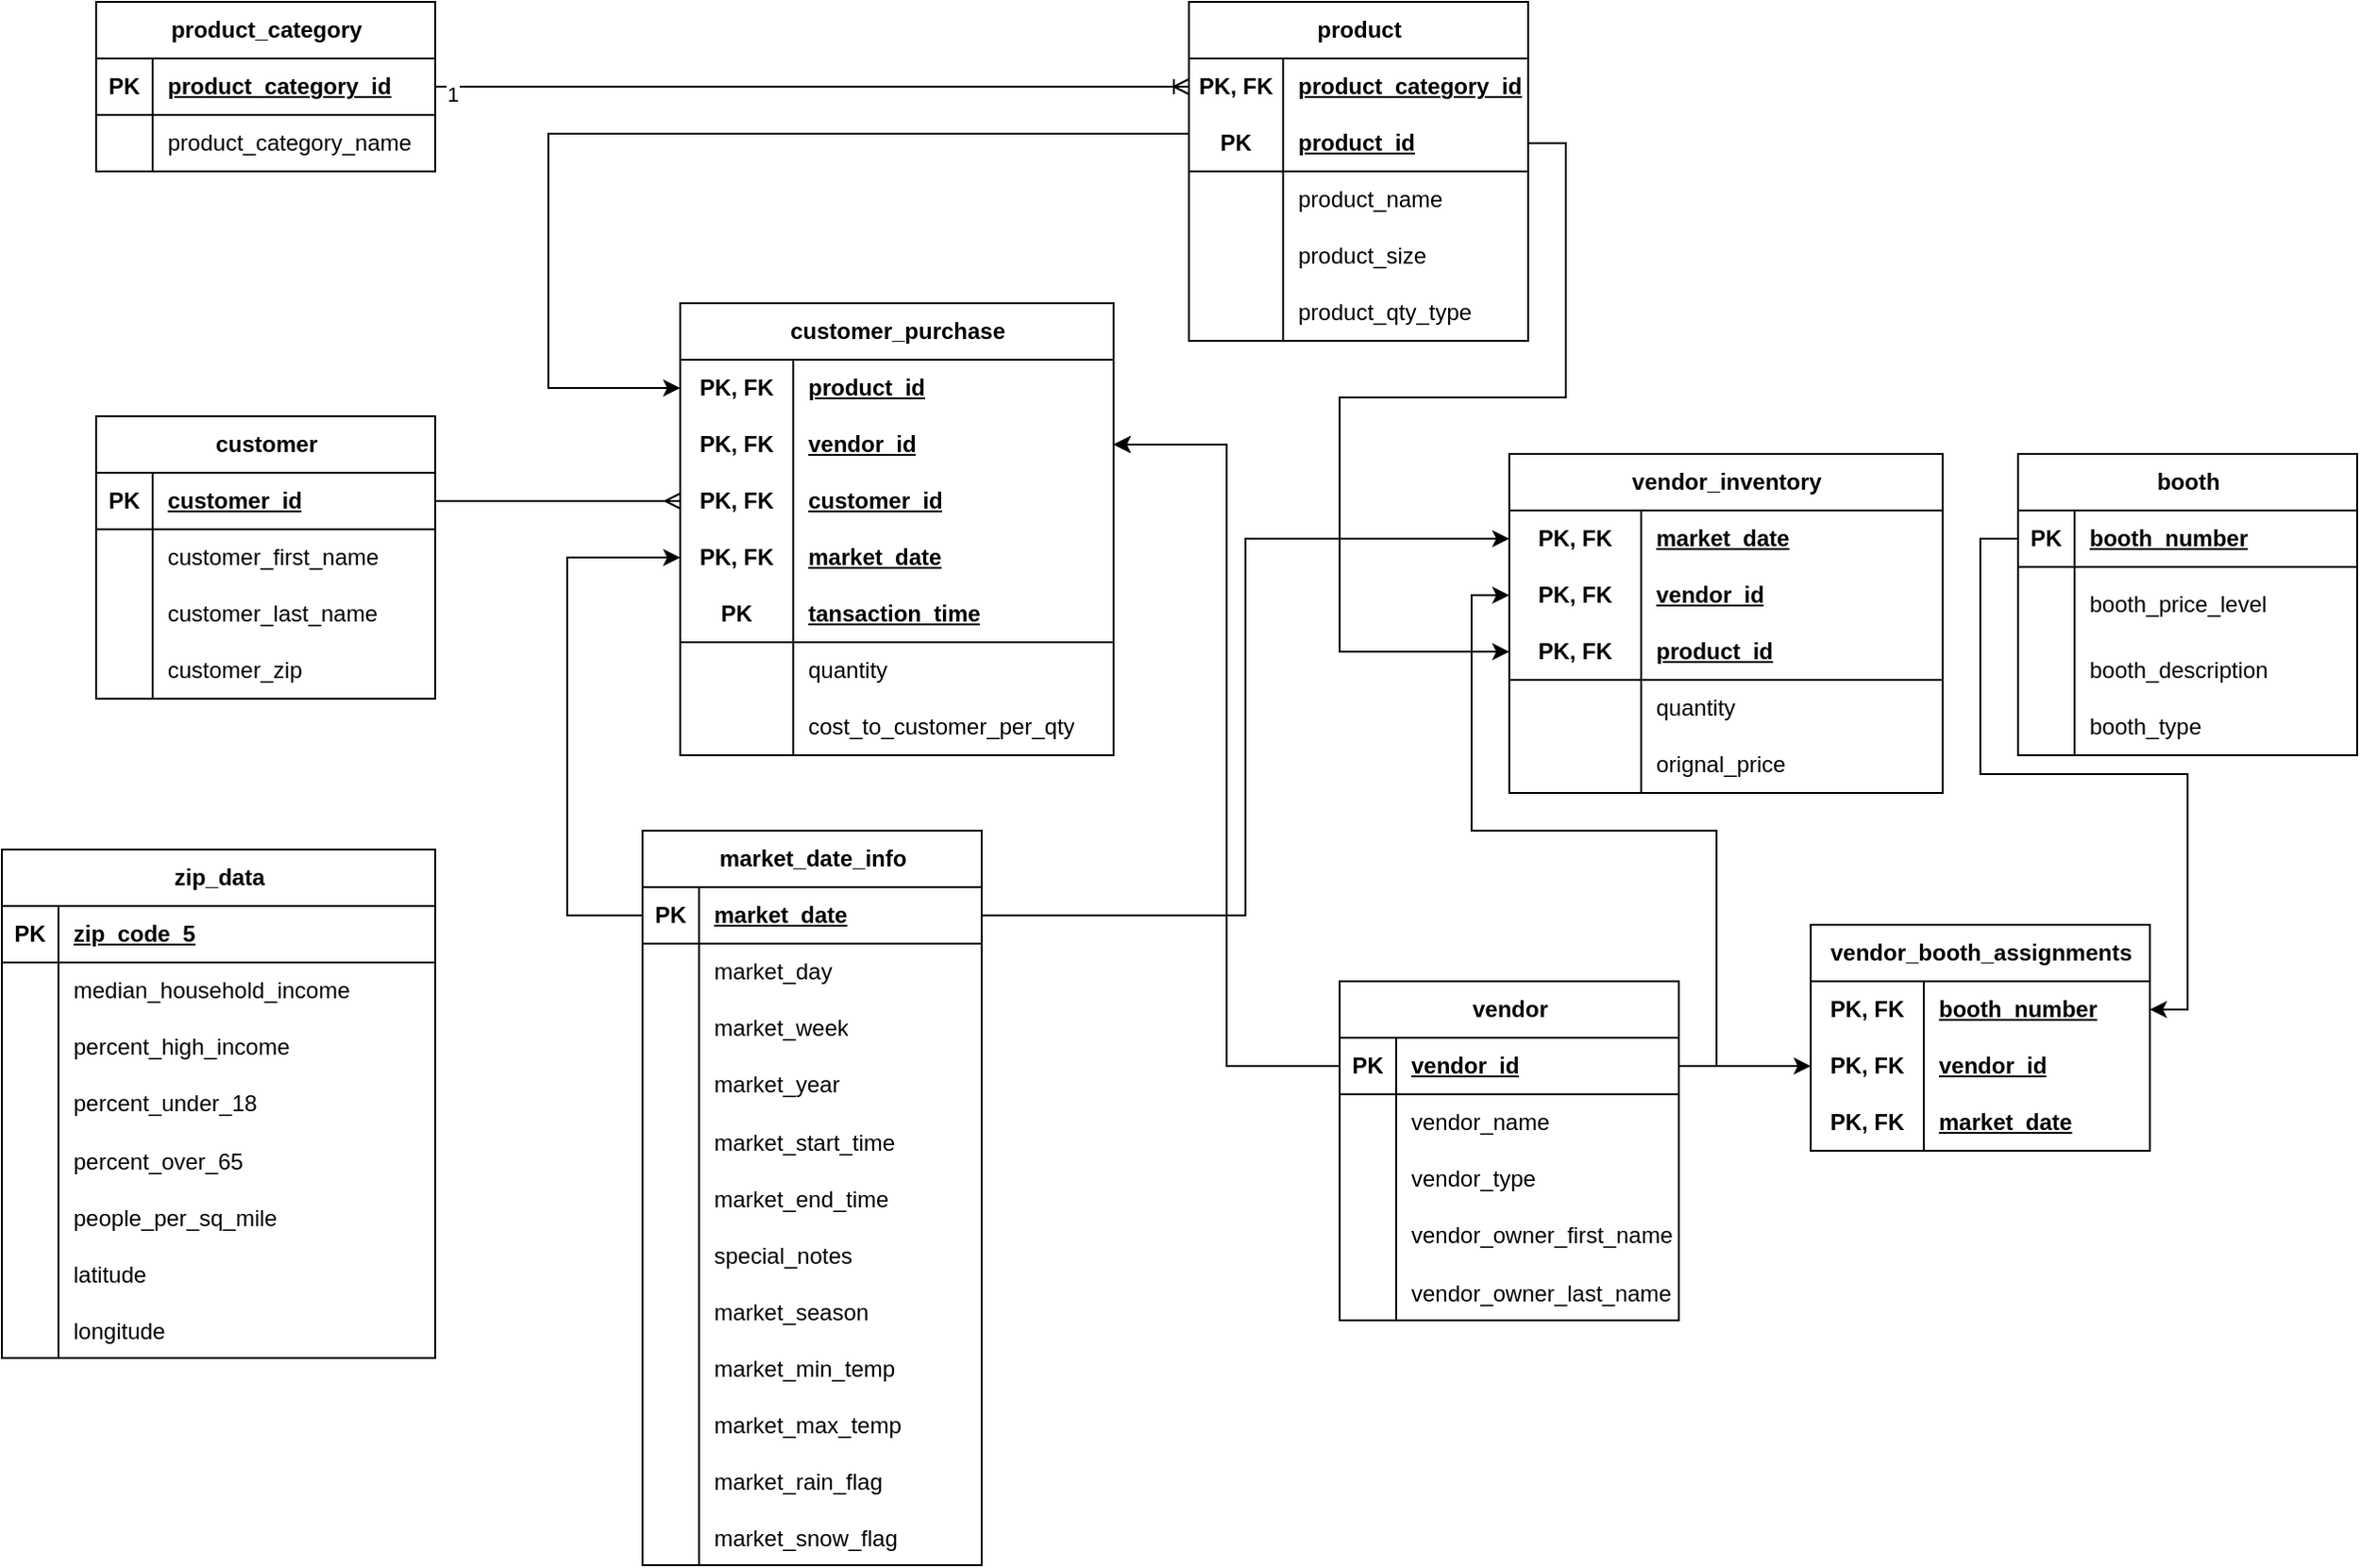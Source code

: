 <mxfile version="24.4.0" type="device" pages="2">
  <diagram name="Page-1" id="Dq5ikrsuNPiUbWPe2rDf">
    <mxGraphModel dx="2236" dy="751" grid="1" gridSize="10" guides="1" tooltips="1" connect="1" arrows="1" fold="1" page="1" pageScale="1" pageWidth="850" pageHeight="1100" math="0" shadow="0">
      <root>
        <mxCell id="0" />
        <mxCell id="1" parent="0" />
        <mxCell id="lGEZIhWyc5uLxsDCuufH-32" value="booth" style="shape=table;startSize=30;container=1;collapsible=1;childLayout=tableLayout;fixedRows=1;rowLines=0;fontStyle=1;align=center;resizeLast=1;html=1;" vertex="1" parent="1">
          <mxGeometry x="1040" y="340" width="180" height="160" as="geometry" />
        </mxCell>
        <mxCell id="lGEZIhWyc5uLxsDCuufH-33" value="" style="shape=tableRow;horizontal=0;startSize=0;swimlaneHead=0;swimlaneBody=0;fillColor=none;collapsible=0;dropTarget=0;points=[[0,0.5],[1,0.5]];portConstraint=eastwest;top=0;left=0;right=0;bottom=1;" vertex="1" parent="lGEZIhWyc5uLxsDCuufH-32">
          <mxGeometry y="30" width="180" height="30" as="geometry" />
        </mxCell>
        <mxCell id="lGEZIhWyc5uLxsDCuufH-34" value="PK" style="shape=partialRectangle;connectable=0;fillColor=none;top=0;left=0;bottom=0;right=0;fontStyle=1;overflow=hidden;whiteSpace=wrap;html=1;" vertex="1" parent="lGEZIhWyc5uLxsDCuufH-33">
          <mxGeometry width="30" height="30" as="geometry">
            <mxRectangle width="30" height="30" as="alternateBounds" />
          </mxGeometry>
        </mxCell>
        <mxCell id="lGEZIhWyc5uLxsDCuufH-35" value="booth_number" style="shape=partialRectangle;connectable=0;fillColor=none;top=0;left=0;bottom=0;right=0;align=left;spacingLeft=6;fontStyle=5;overflow=hidden;whiteSpace=wrap;html=1;" vertex="1" parent="lGEZIhWyc5uLxsDCuufH-33">
          <mxGeometry x="30" width="150" height="30" as="geometry">
            <mxRectangle width="150" height="30" as="alternateBounds" />
          </mxGeometry>
        </mxCell>
        <mxCell id="lGEZIhWyc5uLxsDCuufH-36" value="" style="shape=tableRow;horizontal=0;startSize=0;swimlaneHead=0;swimlaneBody=0;fillColor=none;collapsible=0;dropTarget=0;points=[[0,0.5],[1,0.5]];portConstraint=eastwest;top=0;left=0;right=0;bottom=0;" vertex="1" parent="lGEZIhWyc5uLxsDCuufH-32">
          <mxGeometry y="60" width="180" height="40" as="geometry" />
        </mxCell>
        <mxCell id="lGEZIhWyc5uLxsDCuufH-37" value="" style="shape=partialRectangle;connectable=0;fillColor=none;top=0;left=0;bottom=0;right=0;editable=1;overflow=hidden;whiteSpace=wrap;html=1;" vertex="1" parent="lGEZIhWyc5uLxsDCuufH-36">
          <mxGeometry width="30" height="40" as="geometry">
            <mxRectangle width="30" height="40" as="alternateBounds" />
          </mxGeometry>
        </mxCell>
        <mxCell id="lGEZIhWyc5uLxsDCuufH-38" value="booth_price_level" style="shape=partialRectangle;connectable=0;fillColor=none;top=0;left=0;bottom=0;right=0;align=left;spacingLeft=6;overflow=hidden;whiteSpace=wrap;html=1;" vertex="1" parent="lGEZIhWyc5uLxsDCuufH-36">
          <mxGeometry x="30" width="150" height="40" as="geometry">
            <mxRectangle width="150" height="40" as="alternateBounds" />
          </mxGeometry>
        </mxCell>
        <mxCell id="lGEZIhWyc5uLxsDCuufH-39" value="" style="shape=tableRow;horizontal=0;startSize=0;swimlaneHead=0;swimlaneBody=0;fillColor=none;collapsible=0;dropTarget=0;points=[[0,0.5],[1,0.5]];portConstraint=eastwest;top=0;left=0;right=0;bottom=0;" vertex="1" parent="lGEZIhWyc5uLxsDCuufH-32">
          <mxGeometry y="100" width="180" height="30" as="geometry" />
        </mxCell>
        <mxCell id="lGEZIhWyc5uLxsDCuufH-40" value="" style="shape=partialRectangle;connectable=0;fillColor=none;top=0;left=0;bottom=0;right=0;editable=1;overflow=hidden;whiteSpace=wrap;html=1;" vertex="1" parent="lGEZIhWyc5uLxsDCuufH-39">
          <mxGeometry width="30" height="30" as="geometry">
            <mxRectangle width="30" height="30" as="alternateBounds" />
          </mxGeometry>
        </mxCell>
        <mxCell id="lGEZIhWyc5uLxsDCuufH-41" value="booth_description" style="shape=partialRectangle;connectable=0;fillColor=none;top=0;left=0;bottom=0;right=0;align=left;spacingLeft=6;overflow=hidden;whiteSpace=wrap;html=1;" vertex="1" parent="lGEZIhWyc5uLxsDCuufH-39">
          <mxGeometry x="30" width="150" height="30" as="geometry">
            <mxRectangle width="150" height="30" as="alternateBounds" />
          </mxGeometry>
        </mxCell>
        <mxCell id="lGEZIhWyc5uLxsDCuufH-42" value="" style="shape=tableRow;horizontal=0;startSize=0;swimlaneHead=0;swimlaneBody=0;fillColor=none;collapsible=0;dropTarget=0;points=[[0,0.5],[1,0.5]];portConstraint=eastwest;top=0;left=0;right=0;bottom=0;" vertex="1" parent="lGEZIhWyc5uLxsDCuufH-32">
          <mxGeometry y="130" width="180" height="30" as="geometry" />
        </mxCell>
        <mxCell id="lGEZIhWyc5uLxsDCuufH-43" value="" style="shape=partialRectangle;connectable=0;fillColor=none;top=0;left=0;bottom=0;right=0;editable=1;overflow=hidden;whiteSpace=wrap;html=1;" vertex="1" parent="lGEZIhWyc5uLxsDCuufH-42">
          <mxGeometry width="30" height="30" as="geometry">
            <mxRectangle width="30" height="30" as="alternateBounds" />
          </mxGeometry>
        </mxCell>
        <mxCell id="lGEZIhWyc5uLxsDCuufH-44" value="booth_type" style="shape=partialRectangle;connectable=0;fillColor=none;top=0;left=0;bottom=0;right=0;align=left;spacingLeft=6;overflow=hidden;whiteSpace=wrap;html=1;" vertex="1" parent="lGEZIhWyc5uLxsDCuufH-42">
          <mxGeometry x="30" width="150" height="30" as="geometry">
            <mxRectangle width="150" height="30" as="alternateBounds" />
          </mxGeometry>
        </mxCell>
        <mxCell id="lGEZIhWyc5uLxsDCuufH-45" value="customer" style="shape=table;startSize=30;container=1;collapsible=1;childLayout=tableLayout;fixedRows=1;rowLines=0;fontStyle=1;align=center;resizeLast=1;html=1;" vertex="1" parent="1">
          <mxGeometry x="20" y="320" width="180" height="150" as="geometry" />
        </mxCell>
        <mxCell id="lGEZIhWyc5uLxsDCuufH-46" value="" style="shape=tableRow;horizontal=0;startSize=0;swimlaneHead=0;swimlaneBody=0;fillColor=none;collapsible=0;dropTarget=0;points=[[0,0.5],[1,0.5]];portConstraint=eastwest;top=0;left=0;right=0;bottom=1;" vertex="1" parent="lGEZIhWyc5uLxsDCuufH-45">
          <mxGeometry y="30" width="180" height="30" as="geometry" />
        </mxCell>
        <mxCell id="lGEZIhWyc5uLxsDCuufH-47" value="PK" style="shape=partialRectangle;connectable=0;fillColor=none;top=0;left=0;bottom=0;right=0;fontStyle=1;overflow=hidden;whiteSpace=wrap;html=1;" vertex="1" parent="lGEZIhWyc5uLxsDCuufH-46">
          <mxGeometry width="30" height="30" as="geometry">
            <mxRectangle width="30" height="30" as="alternateBounds" />
          </mxGeometry>
        </mxCell>
        <mxCell id="lGEZIhWyc5uLxsDCuufH-48" value="customer_id" style="shape=partialRectangle;connectable=0;fillColor=none;top=0;left=0;bottom=0;right=0;align=left;spacingLeft=6;fontStyle=5;overflow=hidden;whiteSpace=wrap;html=1;" vertex="1" parent="lGEZIhWyc5uLxsDCuufH-46">
          <mxGeometry x="30" width="150" height="30" as="geometry">
            <mxRectangle width="150" height="30" as="alternateBounds" />
          </mxGeometry>
        </mxCell>
        <mxCell id="lGEZIhWyc5uLxsDCuufH-49" value="" style="shape=tableRow;horizontal=0;startSize=0;swimlaneHead=0;swimlaneBody=0;fillColor=none;collapsible=0;dropTarget=0;points=[[0,0.5],[1,0.5]];portConstraint=eastwest;top=0;left=0;right=0;bottom=0;" vertex="1" parent="lGEZIhWyc5uLxsDCuufH-45">
          <mxGeometry y="60" width="180" height="30" as="geometry" />
        </mxCell>
        <mxCell id="lGEZIhWyc5uLxsDCuufH-50" value="" style="shape=partialRectangle;connectable=0;fillColor=none;top=0;left=0;bottom=0;right=0;editable=1;overflow=hidden;whiteSpace=wrap;html=1;" vertex="1" parent="lGEZIhWyc5uLxsDCuufH-49">
          <mxGeometry width="30" height="30" as="geometry">
            <mxRectangle width="30" height="30" as="alternateBounds" />
          </mxGeometry>
        </mxCell>
        <mxCell id="lGEZIhWyc5uLxsDCuufH-51" value="customer_first_name" style="shape=partialRectangle;connectable=0;fillColor=none;top=0;left=0;bottom=0;right=0;align=left;spacingLeft=6;overflow=hidden;whiteSpace=wrap;html=1;" vertex="1" parent="lGEZIhWyc5uLxsDCuufH-49">
          <mxGeometry x="30" width="150" height="30" as="geometry">
            <mxRectangle width="150" height="30" as="alternateBounds" />
          </mxGeometry>
        </mxCell>
        <mxCell id="lGEZIhWyc5uLxsDCuufH-52" value="" style="shape=tableRow;horizontal=0;startSize=0;swimlaneHead=0;swimlaneBody=0;fillColor=none;collapsible=0;dropTarget=0;points=[[0,0.5],[1,0.5]];portConstraint=eastwest;top=0;left=0;right=0;bottom=0;" vertex="1" parent="lGEZIhWyc5uLxsDCuufH-45">
          <mxGeometry y="90" width="180" height="30" as="geometry" />
        </mxCell>
        <mxCell id="lGEZIhWyc5uLxsDCuufH-53" value="" style="shape=partialRectangle;connectable=0;fillColor=none;top=0;left=0;bottom=0;right=0;editable=1;overflow=hidden;whiteSpace=wrap;html=1;" vertex="1" parent="lGEZIhWyc5uLxsDCuufH-52">
          <mxGeometry width="30" height="30" as="geometry">
            <mxRectangle width="30" height="30" as="alternateBounds" />
          </mxGeometry>
        </mxCell>
        <mxCell id="lGEZIhWyc5uLxsDCuufH-54" value="customer_last_name" style="shape=partialRectangle;connectable=0;fillColor=none;top=0;left=0;bottom=0;right=0;align=left;spacingLeft=6;overflow=hidden;whiteSpace=wrap;html=1;" vertex="1" parent="lGEZIhWyc5uLxsDCuufH-52">
          <mxGeometry x="30" width="150" height="30" as="geometry">
            <mxRectangle width="150" height="30" as="alternateBounds" />
          </mxGeometry>
        </mxCell>
        <mxCell id="lGEZIhWyc5uLxsDCuufH-55" value="" style="shape=tableRow;horizontal=0;startSize=0;swimlaneHead=0;swimlaneBody=0;fillColor=none;collapsible=0;dropTarget=0;points=[[0,0.5],[1,0.5]];portConstraint=eastwest;top=0;left=0;right=0;bottom=0;" vertex="1" parent="lGEZIhWyc5uLxsDCuufH-45">
          <mxGeometry y="120" width="180" height="30" as="geometry" />
        </mxCell>
        <mxCell id="lGEZIhWyc5uLxsDCuufH-56" value="" style="shape=partialRectangle;connectable=0;fillColor=none;top=0;left=0;bottom=0;right=0;editable=1;overflow=hidden;whiteSpace=wrap;html=1;" vertex="1" parent="lGEZIhWyc5uLxsDCuufH-55">
          <mxGeometry width="30" height="30" as="geometry">
            <mxRectangle width="30" height="30" as="alternateBounds" />
          </mxGeometry>
        </mxCell>
        <mxCell id="lGEZIhWyc5uLxsDCuufH-57" value="customer_zip" style="shape=partialRectangle;connectable=0;fillColor=none;top=0;left=0;bottom=0;right=0;align=left;spacingLeft=6;overflow=hidden;whiteSpace=wrap;html=1;" vertex="1" parent="lGEZIhWyc5uLxsDCuufH-55">
          <mxGeometry x="30" width="150" height="30" as="geometry">
            <mxRectangle width="150" height="30" as="alternateBounds" />
          </mxGeometry>
        </mxCell>
        <mxCell id="lGEZIhWyc5uLxsDCuufH-137" value="customer_purchase" style="shape=table;startSize=30;container=1;collapsible=1;childLayout=tableLayout;fixedRows=1;rowLines=0;fontStyle=1;align=center;resizeLast=1;html=1;" vertex="1" parent="1">
          <mxGeometry x="330" y="260" width="230" height="240" as="geometry" />
        </mxCell>
        <mxCell id="lGEZIhWyc5uLxsDCuufH-158" value="" style="shape=tableRow;horizontal=0;startSize=0;swimlaneHead=0;swimlaneBody=0;fillColor=none;collapsible=0;dropTarget=0;points=[[0,0.5],[1,0.5]];portConstraint=eastwest;top=0;left=0;right=0;bottom=0;" vertex="1" parent="lGEZIhWyc5uLxsDCuufH-137">
          <mxGeometry y="30" width="230" height="30" as="geometry" />
        </mxCell>
        <mxCell id="lGEZIhWyc5uLxsDCuufH-159" value="PK, FK" style="shape=partialRectangle;connectable=0;fillColor=none;top=0;left=0;bottom=0;right=0;fontStyle=1;overflow=hidden;whiteSpace=wrap;html=1;" vertex="1" parent="lGEZIhWyc5uLxsDCuufH-158">
          <mxGeometry width="60" height="30" as="geometry">
            <mxRectangle width="60" height="30" as="alternateBounds" />
          </mxGeometry>
        </mxCell>
        <mxCell id="lGEZIhWyc5uLxsDCuufH-160" value="product_id" style="shape=partialRectangle;connectable=0;fillColor=none;top=0;left=0;bottom=0;right=0;align=left;spacingLeft=6;fontStyle=5;overflow=hidden;whiteSpace=wrap;html=1;" vertex="1" parent="lGEZIhWyc5uLxsDCuufH-158">
          <mxGeometry x="60" width="170" height="30" as="geometry">
            <mxRectangle width="170" height="30" as="alternateBounds" />
          </mxGeometry>
        </mxCell>
        <mxCell id="lGEZIhWyc5uLxsDCuufH-181" value="" style="shape=tableRow;horizontal=0;startSize=0;swimlaneHead=0;swimlaneBody=0;fillColor=none;collapsible=0;dropTarget=0;points=[[0,0.5],[1,0.5]];portConstraint=eastwest;top=0;left=0;right=0;bottom=0;" vertex="1" parent="lGEZIhWyc5uLxsDCuufH-137">
          <mxGeometry y="60" width="230" height="30" as="geometry" />
        </mxCell>
        <mxCell id="lGEZIhWyc5uLxsDCuufH-182" value="PK, FK" style="shape=partialRectangle;connectable=0;fillColor=none;top=0;left=0;bottom=0;right=0;fontStyle=1;overflow=hidden;whiteSpace=wrap;html=1;" vertex="1" parent="lGEZIhWyc5uLxsDCuufH-181">
          <mxGeometry width="60" height="30" as="geometry">
            <mxRectangle width="60" height="30" as="alternateBounds" />
          </mxGeometry>
        </mxCell>
        <mxCell id="lGEZIhWyc5uLxsDCuufH-183" value="vendor_id" style="shape=partialRectangle;connectable=0;fillColor=none;top=0;left=0;bottom=0;right=0;align=left;spacingLeft=6;fontStyle=5;overflow=hidden;whiteSpace=wrap;html=1;" vertex="1" parent="lGEZIhWyc5uLxsDCuufH-181">
          <mxGeometry x="60" width="170" height="30" as="geometry">
            <mxRectangle width="170" height="30" as="alternateBounds" />
          </mxGeometry>
        </mxCell>
        <mxCell id="lGEZIhWyc5uLxsDCuufH-155" value="" style="shape=tableRow;horizontal=0;startSize=0;swimlaneHead=0;swimlaneBody=0;fillColor=none;collapsible=0;dropTarget=0;points=[[0,0.5],[1,0.5]];portConstraint=eastwest;top=0;left=0;right=0;bottom=0;" vertex="1" parent="lGEZIhWyc5uLxsDCuufH-137">
          <mxGeometry y="90" width="230" height="30" as="geometry" />
        </mxCell>
        <mxCell id="lGEZIhWyc5uLxsDCuufH-156" value="PK, FK" style="shape=partialRectangle;connectable=0;fillColor=none;top=0;left=0;bottom=0;right=0;fontStyle=1;overflow=hidden;whiteSpace=wrap;html=1;" vertex="1" parent="lGEZIhWyc5uLxsDCuufH-155">
          <mxGeometry width="60" height="30" as="geometry">
            <mxRectangle width="60" height="30" as="alternateBounds" />
          </mxGeometry>
        </mxCell>
        <mxCell id="lGEZIhWyc5uLxsDCuufH-157" value="customer_id" style="shape=partialRectangle;connectable=0;fillColor=none;top=0;left=0;bottom=0;right=0;align=left;spacingLeft=6;fontStyle=5;overflow=hidden;whiteSpace=wrap;html=1;" vertex="1" parent="lGEZIhWyc5uLxsDCuufH-155">
          <mxGeometry x="60" width="170" height="30" as="geometry">
            <mxRectangle width="170" height="30" as="alternateBounds" />
          </mxGeometry>
        </mxCell>
        <mxCell id="lGEZIhWyc5uLxsDCuufH-178" value="" style="shape=tableRow;horizontal=0;startSize=0;swimlaneHead=0;swimlaneBody=0;fillColor=none;collapsible=0;dropTarget=0;points=[[0,0.5],[1,0.5]];portConstraint=eastwest;top=0;left=0;right=0;bottom=0;" vertex="1" parent="lGEZIhWyc5uLxsDCuufH-137">
          <mxGeometry y="120" width="230" height="30" as="geometry" />
        </mxCell>
        <mxCell id="lGEZIhWyc5uLxsDCuufH-179" value="PK, FK" style="shape=partialRectangle;connectable=0;fillColor=none;top=0;left=0;bottom=0;right=0;fontStyle=1;overflow=hidden;whiteSpace=wrap;html=1;" vertex="1" parent="lGEZIhWyc5uLxsDCuufH-178">
          <mxGeometry width="60" height="30" as="geometry">
            <mxRectangle width="60" height="30" as="alternateBounds" />
          </mxGeometry>
        </mxCell>
        <mxCell id="lGEZIhWyc5uLxsDCuufH-180" value="market_date" style="shape=partialRectangle;connectable=0;fillColor=none;top=0;left=0;bottom=0;right=0;align=left;spacingLeft=6;fontStyle=5;overflow=hidden;whiteSpace=wrap;html=1;" vertex="1" parent="lGEZIhWyc5uLxsDCuufH-178">
          <mxGeometry x="60" width="170" height="30" as="geometry">
            <mxRectangle width="170" height="30" as="alternateBounds" />
          </mxGeometry>
        </mxCell>
        <mxCell id="lGEZIhWyc5uLxsDCuufH-150" value="" style="shape=tableRow;horizontal=0;startSize=0;swimlaneHead=0;swimlaneBody=0;fillColor=none;collapsible=0;dropTarget=0;points=[[0,0.5],[1,0.5]];portConstraint=eastwest;top=0;left=0;right=0;bottom=1;" vertex="1" parent="lGEZIhWyc5uLxsDCuufH-137">
          <mxGeometry y="150" width="230" height="30" as="geometry" />
        </mxCell>
        <mxCell id="lGEZIhWyc5uLxsDCuufH-151" value="PK" style="shape=partialRectangle;connectable=0;fillColor=none;top=0;left=0;bottom=0;right=0;fontStyle=1;overflow=hidden;whiteSpace=wrap;html=1;" vertex="1" parent="lGEZIhWyc5uLxsDCuufH-150">
          <mxGeometry width="60" height="30" as="geometry">
            <mxRectangle width="60" height="30" as="alternateBounds" />
          </mxGeometry>
        </mxCell>
        <mxCell id="lGEZIhWyc5uLxsDCuufH-152" value="tansaction_time" style="shape=partialRectangle;connectable=0;fillColor=none;top=0;left=0;bottom=0;right=0;align=left;spacingLeft=6;fontStyle=5;overflow=hidden;whiteSpace=wrap;html=1;" vertex="1" parent="lGEZIhWyc5uLxsDCuufH-150">
          <mxGeometry x="60" width="170" height="30" as="geometry">
            <mxRectangle width="170" height="30" as="alternateBounds" />
          </mxGeometry>
        </mxCell>
        <mxCell id="lGEZIhWyc5uLxsDCuufH-141" value="" style="shape=tableRow;horizontal=0;startSize=0;swimlaneHead=0;swimlaneBody=0;fillColor=none;collapsible=0;dropTarget=0;points=[[0,0.5],[1,0.5]];portConstraint=eastwest;top=0;left=0;right=0;bottom=0;" vertex="1" parent="lGEZIhWyc5uLxsDCuufH-137">
          <mxGeometry y="180" width="230" height="30" as="geometry" />
        </mxCell>
        <mxCell id="lGEZIhWyc5uLxsDCuufH-142" value="" style="shape=partialRectangle;connectable=0;fillColor=none;top=0;left=0;bottom=0;right=0;editable=1;overflow=hidden;whiteSpace=wrap;html=1;" vertex="1" parent="lGEZIhWyc5uLxsDCuufH-141">
          <mxGeometry width="60" height="30" as="geometry">
            <mxRectangle width="60" height="30" as="alternateBounds" />
          </mxGeometry>
        </mxCell>
        <mxCell id="lGEZIhWyc5uLxsDCuufH-143" value="quantity" style="shape=partialRectangle;connectable=0;fillColor=none;top=0;left=0;bottom=0;right=0;align=left;spacingLeft=6;overflow=hidden;whiteSpace=wrap;html=1;" vertex="1" parent="lGEZIhWyc5uLxsDCuufH-141">
          <mxGeometry x="60" width="170" height="30" as="geometry">
            <mxRectangle width="170" height="30" as="alternateBounds" />
          </mxGeometry>
        </mxCell>
        <mxCell id="lGEZIhWyc5uLxsDCuufH-144" value="" style="shape=tableRow;horizontal=0;startSize=0;swimlaneHead=0;swimlaneBody=0;fillColor=none;collapsible=0;dropTarget=0;points=[[0,0.5],[1,0.5]];portConstraint=eastwest;top=0;left=0;right=0;bottom=0;" vertex="1" parent="lGEZIhWyc5uLxsDCuufH-137">
          <mxGeometry y="210" width="230" height="30" as="geometry" />
        </mxCell>
        <mxCell id="lGEZIhWyc5uLxsDCuufH-145" value="" style="shape=partialRectangle;connectable=0;fillColor=none;top=0;left=0;bottom=0;right=0;editable=1;overflow=hidden;whiteSpace=wrap;html=1;" vertex="1" parent="lGEZIhWyc5uLxsDCuufH-144">
          <mxGeometry width="60" height="30" as="geometry">
            <mxRectangle width="60" height="30" as="alternateBounds" />
          </mxGeometry>
        </mxCell>
        <mxCell id="lGEZIhWyc5uLxsDCuufH-146" value="cost_to_customer_per_qty" style="shape=partialRectangle;connectable=0;fillColor=none;top=0;left=0;bottom=0;right=0;align=left;spacingLeft=6;overflow=hidden;whiteSpace=wrap;html=1;" vertex="1" parent="lGEZIhWyc5uLxsDCuufH-144">
          <mxGeometry x="60" width="170" height="30" as="geometry">
            <mxRectangle width="170" height="30" as="alternateBounds" />
          </mxGeometry>
        </mxCell>
        <mxCell id="lGEZIhWyc5uLxsDCuufH-187" style="edgeStyle=orthogonalEdgeStyle;rounded=0;orthogonalLoop=1;jettySize=auto;html=1;endArrow=ERmany;endFill=0;" edge="1" parent="1" source="lGEZIhWyc5uLxsDCuufH-46" target="lGEZIhWyc5uLxsDCuufH-155">
          <mxGeometry relative="1" as="geometry" />
        </mxCell>
        <mxCell id="lGEZIhWyc5uLxsDCuufH-189" value="market_date_info" style="shape=table;startSize=30;container=1;collapsible=1;childLayout=tableLayout;fixedRows=1;rowLines=0;fontStyle=1;align=center;resizeLast=1;html=1;" vertex="1" parent="1">
          <mxGeometry x="310" y="540" width="180" height="390" as="geometry" />
        </mxCell>
        <mxCell id="lGEZIhWyc5uLxsDCuufH-190" value="" style="shape=tableRow;horizontal=0;startSize=0;swimlaneHead=0;swimlaneBody=0;fillColor=none;collapsible=0;dropTarget=0;points=[[0,0.5],[1,0.5]];portConstraint=eastwest;top=0;left=0;right=0;bottom=1;" vertex="1" parent="lGEZIhWyc5uLxsDCuufH-189">
          <mxGeometry y="30" width="180" height="30" as="geometry" />
        </mxCell>
        <mxCell id="lGEZIhWyc5uLxsDCuufH-191" value="PK" style="shape=partialRectangle;connectable=0;fillColor=none;top=0;left=0;bottom=0;right=0;fontStyle=1;overflow=hidden;whiteSpace=wrap;html=1;" vertex="1" parent="lGEZIhWyc5uLxsDCuufH-190">
          <mxGeometry width="30" height="30" as="geometry">
            <mxRectangle width="30" height="30" as="alternateBounds" />
          </mxGeometry>
        </mxCell>
        <mxCell id="lGEZIhWyc5uLxsDCuufH-192" value="market_date" style="shape=partialRectangle;connectable=0;fillColor=none;top=0;left=0;bottom=0;right=0;align=left;spacingLeft=6;fontStyle=5;overflow=hidden;whiteSpace=wrap;html=1;" vertex="1" parent="lGEZIhWyc5uLxsDCuufH-190">
          <mxGeometry x="30" width="150" height="30" as="geometry">
            <mxRectangle width="150" height="30" as="alternateBounds" />
          </mxGeometry>
        </mxCell>
        <mxCell id="lGEZIhWyc5uLxsDCuufH-193" value="" style="shape=tableRow;horizontal=0;startSize=0;swimlaneHead=0;swimlaneBody=0;fillColor=none;collapsible=0;dropTarget=0;points=[[0,0.5],[1,0.5]];portConstraint=eastwest;top=0;left=0;right=0;bottom=0;" vertex="1" parent="lGEZIhWyc5uLxsDCuufH-189">
          <mxGeometry y="60" width="180" height="30" as="geometry" />
        </mxCell>
        <mxCell id="lGEZIhWyc5uLxsDCuufH-194" value="" style="shape=partialRectangle;connectable=0;fillColor=none;top=0;left=0;bottom=0;right=0;editable=1;overflow=hidden;whiteSpace=wrap;html=1;" vertex="1" parent="lGEZIhWyc5uLxsDCuufH-193">
          <mxGeometry width="30" height="30" as="geometry">
            <mxRectangle width="30" height="30" as="alternateBounds" />
          </mxGeometry>
        </mxCell>
        <mxCell id="lGEZIhWyc5uLxsDCuufH-195" value="market_day" style="shape=partialRectangle;connectable=0;fillColor=none;top=0;left=0;bottom=0;right=0;align=left;spacingLeft=6;overflow=hidden;whiteSpace=wrap;html=1;" vertex="1" parent="lGEZIhWyc5uLxsDCuufH-193">
          <mxGeometry x="30" width="150" height="30" as="geometry">
            <mxRectangle width="150" height="30" as="alternateBounds" />
          </mxGeometry>
        </mxCell>
        <mxCell id="lGEZIhWyc5uLxsDCuufH-196" value="" style="shape=tableRow;horizontal=0;startSize=0;swimlaneHead=0;swimlaneBody=0;fillColor=none;collapsible=0;dropTarget=0;points=[[0,0.5],[1,0.5]];portConstraint=eastwest;top=0;left=0;right=0;bottom=0;" vertex="1" parent="lGEZIhWyc5uLxsDCuufH-189">
          <mxGeometry y="90" width="180" height="30" as="geometry" />
        </mxCell>
        <mxCell id="lGEZIhWyc5uLxsDCuufH-197" value="" style="shape=partialRectangle;connectable=0;fillColor=none;top=0;left=0;bottom=0;right=0;editable=1;overflow=hidden;whiteSpace=wrap;html=1;" vertex="1" parent="lGEZIhWyc5uLxsDCuufH-196">
          <mxGeometry width="30" height="30" as="geometry">
            <mxRectangle width="30" height="30" as="alternateBounds" />
          </mxGeometry>
        </mxCell>
        <mxCell id="lGEZIhWyc5uLxsDCuufH-198" value="market_week" style="shape=partialRectangle;connectable=0;fillColor=none;top=0;left=0;bottom=0;right=0;align=left;spacingLeft=6;overflow=hidden;whiteSpace=wrap;html=1;" vertex="1" parent="lGEZIhWyc5uLxsDCuufH-196">
          <mxGeometry x="30" width="150" height="30" as="geometry">
            <mxRectangle width="150" height="30" as="alternateBounds" />
          </mxGeometry>
        </mxCell>
        <mxCell id="lGEZIhWyc5uLxsDCuufH-199" value="" style="shape=tableRow;horizontal=0;startSize=0;swimlaneHead=0;swimlaneBody=0;fillColor=none;collapsible=0;dropTarget=0;points=[[0,0.5],[1,0.5]];portConstraint=eastwest;top=0;left=0;right=0;bottom=0;" vertex="1" parent="lGEZIhWyc5uLxsDCuufH-189">
          <mxGeometry y="120" width="180" height="30" as="geometry" />
        </mxCell>
        <mxCell id="lGEZIhWyc5uLxsDCuufH-200" value="" style="shape=partialRectangle;connectable=0;fillColor=none;top=0;left=0;bottom=0;right=0;editable=1;overflow=hidden;whiteSpace=wrap;html=1;" vertex="1" parent="lGEZIhWyc5uLxsDCuufH-199">
          <mxGeometry width="30" height="30" as="geometry">
            <mxRectangle width="30" height="30" as="alternateBounds" />
          </mxGeometry>
        </mxCell>
        <mxCell id="lGEZIhWyc5uLxsDCuufH-201" value="market_year" style="shape=partialRectangle;connectable=0;fillColor=none;top=0;left=0;bottom=0;right=0;align=left;spacingLeft=6;overflow=hidden;whiteSpace=wrap;html=1;" vertex="1" parent="lGEZIhWyc5uLxsDCuufH-199">
          <mxGeometry x="30" width="150" height="30" as="geometry">
            <mxRectangle width="150" height="30" as="alternateBounds" />
          </mxGeometry>
        </mxCell>
        <mxCell id="lGEZIhWyc5uLxsDCuufH-202" value="" style="shape=tableRow;horizontal=0;startSize=0;swimlaneHead=0;swimlaneBody=0;fillColor=none;collapsible=0;dropTarget=0;points=[[0,0.5],[1,0.5]];portConstraint=eastwest;top=0;left=0;right=0;bottom=0;" vertex="1" parent="lGEZIhWyc5uLxsDCuufH-189">
          <mxGeometry y="150" width="180" height="30" as="geometry" />
        </mxCell>
        <mxCell id="lGEZIhWyc5uLxsDCuufH-203" value="" style="shape=partialRectangle;connectable=0;fillColor=none;top=0;left=0;bottom=0;right=0;editable=1;overflow=hidden;" vertex="1" parent="lGEZIhWyc5uLxsDCuufH-202">
          <mxGeometry width="30" height="30" as="geometry">
            <mxRectangle width="30" height="30" as="alternateBounds" />
          </mxGeometry>
        </mxCell>
        <mxCell id="lGEZIhWyc5uLxsDCuufH-204" value="market_start_time" style="shape=partialRectangle;connectable=0;fillColor=none;top=0;left=0;bottom=0;right=0;align=left;spacingLeft=6;overflow=hidden;" vertex="1" parent="lGEZIhWyc5uLxsDCuufH-202">
          <mxGeometry x="30" width="150" height="30" as="geometry">
            <mxRectangle width="150" height="30" as="alternateBounds" />
          </mxGeometry>
        </mxCell>
        <mxCell id="lGEZIhWyc5uLxsDCuufH-205" value="" style="shape=tableRow;horizontal=0;startSize=0;swimlaneHead=0;swimlaneBody=0;fillColor=none;collapsible=0;dropTarget=0;points=[[0,0.5],[1,0.5]];portConstraint=eastwest;top=0;left=0;right=0;bottom=0;" vertex="1" parent="lGEZIhWyc5uLxsDCuufH-189">
          <mxGeometry y="180" width="180" height="30" as="geometry" />
        </mxCell>
        <mxCell id="lGEZIhWyc5uLxsDCuufH-206" value="" style="shape=partialRectangle;connectable=0;fillColor=none;top=0;left=0;bottom=0;right=0;editable=1;overflow=hidden;" vertex="1" parent="lGEZIhWyc5uLxsDCuufH-205">
          <mxGeometry width="30" height="30" as="geometry">
            <mxRectangle width="30" height="30" as="alternateBounds" />
          </mxGeometry>
        </mxCell>
        <mxCell id="lGEZIhWyc5uLxsDCuufH-207" value="market_end_time" style="shape=partialRectangle;connectable=0;fillColor=none;top=0;left=0;bottom=0;right=0;align=left;spacingLeft=6;overflow=hidden;" vertex="1" parent="lGEZIhWyc5uLxsDCuufH-205">
          <mxGeometry x="30" width="150" height="30" as="geometry">
            <mxRectangle width="150" height="30" as="alternateBounds" />
          </mxGeometry>
        </mxCell>
        <mxCell id="lGEZIhWyc5uLxsDCuufH-208" value="" style="shape=tableRow;horizontal=0;startSize=0;swimlaneHead=0;swimlaneBody=0;fillColor=none;collapsible=0;dropTarget=0;points=[[0,0.5],[1,0.5]];portConstraint=eastwest;top=0;left=0;right=0;bottom=0;" vertex="1" parent="lGEZIhWyc5uLxsDCuufH-189">
          <mxGeometry y="210" width="180" height="30" as="geometry" />
        </mxCell>
        <mxCell id="lGEZIhWyc5uLxsDCuufH-209" value="" style="shape=partialRectangle;connectable=0;fillColor=none;top=0;left=0;bottom=0;right=0;editable=1;overflow=hidden;" vertex="1" parent="lGEZIhWyc5uLxsDCuufH-208">
          <mxGeometry width="30" height="30" as="geometry">
            <mxRectangle width="30" height="30" as="alternateBounds" />
          </mxGeometry>
        </mxCell>
        <mxCell id="lGEZIhWyc5uLxsDCuufH-210" value="special_notes" style="shape=partialRectangle;connectable=0;fillColor=none;top=0;left=0;bottom=0;right=0;align=left;spacingLeft=6;overflow=hidden;" vertex="1" parent="lGEZIhWyc5uLxsDCuufH-208">
          <mxGeometry x="30" width="150" height="30" as="geometry">
            <mxRectangle width="150" height="30" as="alternateBounds" />
          </mxGeometry>
        </mxCell>
        <mxCell id="lGEZIhWyc5uLxsDCuufH-211" value="" style="shape=tableRow;horizontal=0;startSize=0;swimlaneHead=0;swimlaneBody=0;fillColor=none;collapsible=0;dropTarget=0;points=[[0,0.5],[1,0.5]];portConstraint=eastwest;top=0;left=0;right=0;bottom=0;" vertex="1" parent="lGEZIhWyc5uLxsDCuufH-189">
          <mxGeometry y="240" width="180" height="30" as="geometry" />
        </mxCell>
        <mxCell id="lGEZIhWyc5uLxsDCuufH-212" value="" style="shape=partialRectangle;connectable=0;fillColor=none;top=0;left=0;bottom=0;right=0;editable=1;overflow=hidden;" vertex="1" parent="lGEZIhWyc5uLxsDCuufH-211">
          <mxGeometry width="30" height="30" as="geometry">
            <mxRectangle width="30" height="30" as="alternateBounds" />
          </mxGeometry>
        </mxCell>
        <mxCell id="lGEZIhWyc5uLxsDCuufH-213" value="market_season" style="shape=partialRectangle;connectable=0;fillColor=none;top=0;left=0;bottom=0;right=0;align=left;spacingLeft=6;overflow=hidden;" vertex="1" parent="lGEZIhWyc5uLxsDCuufH-211">
          <mxGeometry x="30" width="150" height="30" as="geometry">
            <mxRectangle width="150" height="30" as="alternateBounds" />
          </mxGeometry>
        </mxCell>
        <mxCell id="lGEZIhWyc5uLxsDCuufH-214" value="" style="shape=tableRow;horizontal=0;startSize=0;swimlaneHead=0;swimlaneBody=0;fillColor=none;collapsible=0;dropTarget=0;points=[[0,0.5],[1,0.5]];portConstraint=eastwest;top=0;left=0;right=0;bottom=0;" vertex="1" parent="lGEZIhWyc5uLxsDCuufH-189">
          <mxGeometry y="270" width="180" height="30" as="geometry" />
        </mxCell>
        <mxCell id="lGEZIhWyc5uLxsDCuufH-215" value="" style="shape=partialRectangle;connectable=0;fillColor=none;top=0;left=0;bottom=0;right=0;editable=1;overflow=hidden;" vertex="1" parent="lGEZIhWyc5uLxsDCuufH-214">
          <mxGeometry width="30" height="30" as="geometry">
            <mxRectangle width="30" height="30" as="alternateBounds" />
          </mxGeometry>
        </mxCell>
        <mxCell id="lGEZIhWyc5uLxsDCuufH-216" value="market_min_temp" style="shape=partialRectangle;connectable=0;fillColor=none;top=0;left=0;bottom=0;right=0;align=left;spacingLeft=6;overflow=hidden;" vertex="1" parent="lGEZIhWyc5uLxsDCuufH-214">
          <mxGeometry x="30" width="150" height="30" as="geometry">
            <mxRectangle width="150" height="30" as="alternateBounds" />
          </mxGeometry>
        </mxCell>
        <mxCell id="lGEZIhWyc5uLxsDCuufH-217" value="" style="shape=tableRow;horizontal=0;startSize=0;swimlaneHead=0;swimlaneBody=0;fillColor=none;collapsible=0;dropTarget=0;points=[[0,0.5],[1,0.5]];portConstraint=eastwest;top=0;left=0;right=0;bottom=0;" vertex="1" parent="lGEZIhWyc5uLxsDCuufH-189">
          <mxGeometry y="300" width="180" height="30" as="geometry" />
        </mxCell>
        <mxCell id="lGEZIhWyc5uLxsDCuufH-218" value="" style="shape=partialRectangle;connectable=0;fillColor=none;top=0;left=0;bottom=0;right=0;editable=1;overflow=hidden;" vertex="1" parent="lGEZIhWyc5uLxsDCuufH-217">
          <mxGeometry width="30" height="30" as="geometry">
            <mxRectangle width="30" height="30" as="alternateBounds" />
          </mxGeometry>
        </mxCell>
        <mxCell id="lGEZIhWyc5uLxsDCuufH-219" value="market_max_temp" style="shape=partialRectangle;connectable=0;fillColor=none;top=0;left=0;bottom=0;right=0;align=left;spacingLeft=6;overflow=hidden;" vertex="1" parent="lGEZIhWyc5uLxsDCuufH-217">
          <mxGeometry x="30" width="150" height="30" as="geometry">
            <mxRectangle width="150" height="30" as="alternateBounds" />
          </mxGeometry>
        </mxCell>
        <mxCell id="lGEZIhWyc5uLxsDCuufH-220" value="" style="shape=tableRow;horizontal=0;startSize=0;swimlaneHead=0;swimlaneBody=0;fillColor=none;collapsible=0;dropTarget=0;points=[[0,0.5],[1,0.5]];portConstraint=eastwest;top=0;left=0;right=0;bottom=0;" vertex="1" parent="lGEZIhWyc5uLxsDCuufH-189">
          <mxGeometry y="330" width="180" height="30" as="geometry" />
        </mxCell>
        <mxCell id="lGEZIhWyc5uLxsDCuufH-221" value="" style="shape=partialRectangle;connectable=0;fillColor=none;top=0;left=0;bottom=0;right=0;editable=1;overflow=hidden;" vertex="1" parent="lGEZIhWyc5uLxsDCuufH-220">
          <mxGeometry width="30" height="30" as="geometry">
            <mxRectangle width="30" height="30" as="alternateBounds" />
          </mxGeometry>
        </mxCell>
        <mxCell id="lGEZIhWyc5uLxsDCuufH-222" value="market_rain_flag" style="shape=partialRectangle;connectable=0;fillColor=none;top=0;left=0;bottom=0;right=0;align=left;spacingLeft=6;overflow=hidden;" vertex="1" parent="lGEZIhWyc5uLxsDCuufH-220">
          <mxGeometry x="30" width="150" height="30" as="geometry">
            <mxRectangle width="150" height="30" as="alternateBounds" />
          </mxGeometry>
        </mxCell>
        <mxCell id="lGEZIhWyc5uLxsDCuufH-223" value="" style="shape=tableRow;horizontal=0;startSize=0;swimlaneHead=0;swimlaneBody=0;fillColor=none;collapsible=0;dropTarget=0;points=[[0,0.5],[1,0.5]];portConstraint=eastwest;top=0;left=0;right=0;bottom=0;" vertex="1" parent="lGEZIhWyc5uLxsDCuufH-189">
          <mxGeometry y="360" width="180" height="30" as="geometry" />
        </mxCell>
        <mxCell id="lGEZIhWyc5uLxsDCuufH-224" value="" style="shape=partialRectangle;connectable=0;fillColor=none;top=0;left=0;bottom=0;right=0;editable=1;overflow=hidden;" vertex="1" parent="lGEZIhWyc5uLxsDCuufH-223">
          <mxGeometry width="30" height="30" as="geometry">
            <mxRectangle width="30" height="30" as="alternateBounds" />
          </mxGeometry>
        </mxCell>
        <mxCell id="lGEZIhWyc5uLxsDCuufH-225" value="market_snow_flag" style="shape=partialRectangle;connectable=0;fillColor=none;top=0;left=0;bottom=0;right=0;align=left;spacingLeft=6;overflow=hidden;" vertex="1" parent="lGEZIhWyc5uLxsDCuufH-223">
          <mxGeometry x="30" width="150" height="30" as="geometry">
            <mxRectangle width="150" height="30" as="alternateBounds" />
          </mxGeometry>
        </mxCell>
        <mxCell id="lGEZIhWyc5uLxsDCuufH-226" style="edgeStyle=orthogonalEdgeStyle;rounded=0;orthogonalLoop=1;jettySize=auto;html=1;" edge="1" parent="1" source="lGEZIhWyc5uLxsDCuufH-190" target="lGEZIhWyc5uLxsDCuufH-178">
          <mxGeometry relative="1" as="geometry">
            <Array as="points">
              <mxPoint x="270" y="585" />
              <mxPoint x="270" y="395" />
            </Array>
          </mxGeometry>
        </mxCell>
        <mxCell id="lGEZIhWyc5uLxsDCuufH-227" value="product" style="shape=table;startSize=30;container=1;collapsible=1;childLayout=tableLayout;fixedRows=1;rowLines=0;fontStyle=1;align=center;resizeLast=1;html=1;" vertex="1" parent="1">
          <mxGeometry x="600" y="100" width="180" height="180" as="geometry" />
        </mxCell>
        <mxCell id="lGEZIhWyc5uLxsDCuufH-240" value="" style="shape=tableRow;horizontal=0;startSize=0;swimlaneHead=0;swimlaneBody=0;fillColor=none;collapsible=0;dropTarget=0;points=[[0,0.5],[1,0.5]];portConstraint=eastwest;top=0;left=0;right=0;bottom=0;" vertex="1" parent="lGEZIhWyc5uLxsDCuufH-227">
          <mxGeometry y="30" width="180" height="30" as="geometry" />
        </mxCell>
        <mxCell id="lGEZIhWyc5uLxsDCuufH-241" value="&lt;b&gt;PK, FK&lt;/b&gt;" style="shape=partialRectangle;connectable=0;fillColor=none;top=0;left=0;bottom=0;right=0;fontStyle=0;overflow=hidden;whiteSpace=wrap;html=1;" vertex="1" parent="lGEZIhWyc5uLxsDCuufH-240">
          <mxGeometry width="50" height="30" as="geometry">
            <mxRectangle width="50" height="30" as="alternateBounds" />
          </mxGeometry>
        </mxCell>
        <mxCell id="lGEZIhWyc5uLxsDCuufH-242" value="&lt;b&gt;&lt;u&gt;product_category_id&lt;/u&gt;&lt;/b&gt;" style="shape=partialRectangle;connectable=0;fillColor=none;top=0;left=0;bottom=0;right=0;align=left;spacingLeft=6;fontStyle=0;overflow=hidden;whiteSpace=wrap;html=1;" vertex="1" parent="lGEZIhWyc5uLxsDCuufH-240">
          <mxGeometry x="50" width="130" height="30" as="geometry">
            <mxRectangle width="130" height="30" as="alternateBounds" />
          </mxGeometry>
        </mxCell>
        <mxCell id="lGEZIhWyc5uLxsDCuufH-228" value="" style="shape=tableRow;horizontal=0;startSize=0;swimlaneHead=0;swimlaneBody=0;fillColor=none;collapsible=0;dropTarget=0;points=[[0,0.5],[1,0.5]];portConstraint=eastwest;top=0;left=0;right=0;bottom=1;" vertex="1" parent="lGEZIhWyc5uLxsDCuufH-227">
          <mxGeometry y="60" width="180" height="30" as="geometry" />
        </mxCell>
        <mxCell id="lGEZIhWyc5uLxsDCuufH-229" value="PK" style="shape=partialRectangle;connectable=0;fillColor=none;top=0;left=0;bottom=0;right=0;fontStyle=1;overflow=hidden;whiteSpace=wrap;html=1;" vertex="1" parent="lGEZIhWyc5uLxsDCuufH-228">
          <mxGeometry width="50" height="30" as="geometry">
            <mxRectangle width="50" height="30" as="alternateBounds" />
          </mxGeometry>
        </mxCell>
        <mxCell id="lGEZIhWyc5uLxsDCuufH-230" value="product_id" style="shape=partialRectangle;connectable=0;fillColor=none;top=0;left=0;bottom=0;right=0;align=left;spacingLeft=6;fontStyle=5;overflow=hidden;whiteSpace=wrap;html=1;" vertex="1" parent="lGEZIhWyc5uLxsDCuufH-228">
          <mxGeometry x="50" width="130" height="30" as="geometry">
            <mxRectangle width="130" height="30" as="alternateBounds" />
          </mxGeometry>
        </mxCell>
        <mxCell id="lGEZIhWyc5uLxsDCuufH-231" value="" style="shape=tableRow;horizontal=0;startSize=0;swimlaneHead=0;swimlaneBody=0;fillColor=none;collapsible=0;dropTarget=0;points=[[0,0.5],[1,0.5]];portConstraint=eastwest;top=0;left=0;right=0;bottom=0;" vertex="1" parent="lGEZIhWyc5uLxsDCuufH-227">
          <mxGeometry y="90" width="180" height="30" as="geometry" />
        </mxCell>
        <mxCell id="lGEZIhWyc5uLxsDCuufH-232" value="" style="shape=partialRectangle;connectable=0;fillColor=none;top=0;left=0;bottom=0;right=0;editable=1;overflow=hidden;whiteSpace=wrap;html=1;" vertex="1" parent="lGEZIhWyc5uLxsDCuufH-231">
          <mxGeometry width="50" height="30" as="geometry">
            <mxRectangle width="50" height="30" as="alternateBounds" />
          </mxGeometry>
        </mxCell>
        <mxCell id="lGEZIhWyc5uLxsDCuufH-233" value="product_name" style="shape=partialRectangle;connectable=0;fillColor=none;top=0;left=0;bottom=0;right=0;align=left;spacingLeft=6;overflow=hidden;whiteSpace=wrap;html=1;" vertex="1" parent="lGEZIhWyc5uLxsDCuufH-231">
          <mxGeometry x="50" width="130" height="30" as="geometry">
            <mxRectangle width="130" height="30" as="alternateBounds" />
          </mxGeometry>
        </mxCell>
        <mxCell id="lGEZIhWyc5uLxsDCuufH-234" value="" style="shape=tableRow;horizontal=0;startSize=0;swimlaneHead=0;swimlaneBody=0;fillColor=none;collapsible=0;dropTarget=0;points=[[0,0.5],[1,0.5]];portConstraint=eastwest;top=0;left=0;right=0;bottom=0;" vertex="1" parent="lGEZIhWyc5uLxsDCuufH-227">
          <mxGeometry y="120" width="180" height="30" as="geometry" />
        </mxCell>
        <mxCell id="lGEZIhWyc5uLxsDCuufH-235" value="" style="shape=partialRectangle;connectable=0;fillColor=none;top=0;left=0;bottom=0;right=0;editable=1;overflow=hidden;whiteSpace=wrap;html=1;" vertex="1" parent="lGEZIhWyc5uLxsDCuufH-234">
          <mxGeometry width="50" height="30" as="geometry">
            <mxRectangle width="50" height="30" as="alternateBounds" />
          </mxGeometry>
        </mxCell>
        <mxCell id="lGEZIhWyc5uLxsDCuufH-236" value="product_size" style="shape=partialRectangle;connectable=0;fillColor=none;top=0;left=0;bottom=0;right=0;align=left;spacingLeft=6;overflow=hidden;whiteSpace=wrap;html=1;" vertex="1" parent="lGEZIhWyc5uLxsDCuufH-234">
          <mxGeometry x="50" width="130" height="30" as="geometry">
            <mxRectangle width="130" height="30" as="alternateBounds" />
          </mxGeometry>
        </mxCell>
        <mxCell id="lGEZIhWyc5uLxsDCuufH-237" value="" style="shape=tableRow;horizontal=0;startSize=0;swimlaneHead=0;swimlaneBody=0;fillColor=none;collapsible=0;dropTarget=0;points=[[0,0.5],[1,0.5]];portConstraint=eastwest;top=0;left=0;right=0;bottom=0;" vertex="1" parent="lGEZIhWyc5uLxsDCuufH-227">
          <mxGeometry y="150" width="180" height="30" as="geometry" />
        </mxCell>
        <mxCell id="lGEZIhWyc5uLxsDCuufH-238" value="" style="shape=partialRectangle;connectable=0;fillColor=none;top=0;left=0;bottom=0;right=0;editable=1;overflow=hidden;whiteSpace=wrap;html=1;" vertex="1" parent="lGEZIhWyc5uLxsDCuufH-237">
          <mxGeometry width="50" height="30" as="geometry">
            <mxRectangle width="50" height="30" as="alternateBounds" />
          </mxGeometry>
        </mxCell>
        <mxCell id="lGEZIhWyc5uLxsDCuufH-239" value="product_qty_type" style="shape=partialRectangle;connectable=0;fillColor=none;top=0;left=0;bottom=0;right=0;align=left;spacingLeft=6;overflow=hidden;whiteSpace=wrap;html=1;" vertex="1" parent="lGEZIhWyc5uLxsDCuufH-237">
          <mxGeometry x="50" width="130" height="30" as="geometry">
            <mxRectangle width="130" height="30" as="alternateBounds" />
          </mxGeometry>
        </mxCell>
        <mxCell id="lGEZIhWyc5uLxsDCuufH-243" value="product_category" style="shape=table;startSize=30;container=1;collapsible=1;childLayout=tableLayout;fixedRows=1;rowLines=0;fontStyle=1;align=center;resizeLast=1;html=1;" vertex="1" parent="1">
          <mxGeometry x="20" y="100" width="180" height="90" as="geometry" />
        </mxCell>
        <mxCell id="lGEZIhWyc5uLxsDCuufH-244" value="" style="shape=tableRow;horizontal=0;startSize=0;swimlaneHead=0;swimlaneBody=0;fillColor=none;collapsible=0;dropTarget=0;points=[[0,0.5],[1,0.5]];portConstraint=eastwest;top=0;left=0;right=0;bottom=1;" vertex="1" parent="lGEZIhWyc5uLxsDCuufH-243">
          <mxGeometry y="30" width="180" height="30" as="geometry" />
        </mxCell>
        <mxCell id="lGEZIhWyc5uLxsDCuufH-245" value="PK" style="shape=partialRectangle;connectable=0;fillColor=none;top=0;left=0;bottom=0;right=0;fontStyle=1;overflow=hidden;whiteSpace=wrap;html=1;" vertex="1" parent="lGEZIhWyc5uLxsDCuufH-244">
          <mxGeometry width="30" height="30" as="geometry">
            <mxRectangle width="30" height="30" as="alternateBounds" />
          </mxGeometry>
        </mxCell>
        <mxCell id="lGEZIhWyc5uLxsDCuufH-246" value="product_category_id" style="shape=partialRectangle;connectable=0;fillColor=none;top=0;left=0;bottom=0;right=0;align=left;spacingLeft=6;fontStyle=5;overflow=hidden;whiteSpace=wrap;html=1;" vertex="1" parent="lGEZIhWyc5uLxsDCuufH-244">
          <mxGeometry x="30" width="150" height="30" as="geometry">
            <mxRectangle width="150" height="30" as="alternateBounds" />
          </mxGeometry>
        </mxCell>
        <mxCell id="lGEZIhWyc5uLxsDCuufH-247" value="" style="shape=tableRow;horizontal=0;startSize=0;swimlaneHead=0;swimlaneBody=0;fillColor=none;collapsible=0;dropTarget=0;points=[[0,0.5],[1,0.5]];portConstraint=eastwest;top=0;left=0;right=0;bottom=0;" vertex="1" parent="lGEZIhWyc5uLxsDCuufH-243">
          <mxGeometry y="60" width="180" height="30" as="geometry" />
        </mxCell>
        <mxCell id="lGEZIhWyc5uLxsDCuufH-248" value="" style="shape=partialRectangle;connectable=0;fillColor=none;top=0;left=0;bottom=0;right=0;editable=1;overflow=hidden;whiteSpace=wrap;html=1;" vertex="1" parent="lGEZIhWyc5uLxsDCuufH-247">
          <mxGeometry width="30" height="30" as="geometry">
            <mxRectangle width="30" height="30" as="alternateBounds" />
          </mxGeometry>
        </mxCell>
        <mxCell id="lGEZIhWyc5uLxsDCuufH-249" value="product_category_name" style="shape=partialRectangle;connectable=0;fillColor=none;top=0;left=0;bottom=0;right=0;align=left;spacingLeft=6;overflow=hidden;whiteSpace=wrap;html=1;" vertex="1" parent="lGEZIhWyc5uLxsDCuufH-247">
          <mxGeometry x="30" width="150" height="30" as="geometry">
            <mxRectangle width="150" height="30" as="alternateBounds" />
          </mxGeometry>
        </mxCell>
        <mxCell id="lGEZIhWyc5uLxsDCuufH-257" value="vendor" style="shape=table;startSize=30;container=1;collapsible=1;childLayout=tableLayout;fixedRows=1;rowLines=0;fontStyle=1;align=center;resizeLast=1;html=1;" vertex="1" parent="1">
          <mxGeometry x="680" y="620" width="180" height="180" as="geometry" />
        </mxCell>
        <mxCell id="lGEZIhWyc5uLxsDCuufH-258" value="" style="shape=tableRow;horizontal=0;startSize=0;swimlaneHead=0;swimlaneBody=0;fillColor=none;collapsible=0;dropTarget=0;points=[[0,0.5],[1,0.5]];portConstraint=eastwest;top=0;left=0;right=0;bottom=1;" vertex="1" parent="lGEZIhWyc5uLxsDCuufH-257">
          <mxGeometry y="30" width="180" height="30" as="geometry" />
        </mxCell>
        <mxCell id="lGEZIhWyc5uLxsDCuufH-259" value="PK" style="shape=partialRectangle;connectable=0;fillColor=none;top=0;left=0;bottom=0;right=0;fontStyle=1;overflow=hidden;whiteSpace=wrap;html=1;" vertex="1" parent="lGEZIhWyc5uLxsDCuufH-258">
          <mxGeometry width="30" height="30" as="geometry">
            <mxRectangle width="30" height="30" as="alternateBounds" />
          </mxGeometry>
        </mxCell>
        <mxCell id="lGEZIhWyc5uLxsDCuufH-260" value="vendor_id" style="shape=partialRectangle;connectable=0;fillColor=none;top=0;left=0;bottom=0;right=0;align=left;spacingLeft=6;fontStyle=5;overflow=hidden;whiteSpace=wrap;html=1;" vertex="1" parent="lGEZIhWyc5uLxsDCuufH-258">
          <mxGeometry x="30" width="150" height="30" as="geometry">
            <mxRectangle width="150" height="30" as="alternateBounds" />
          </mxGeometry>
        </mxCell>
        <mxCell id="lGEZIhWyc5uLxsDCuufH-261" value="" style="shape=tableRow;horizontal=0;startSize=0;swimlaneHead=0;swimlaneBody=0;fillColor=none;collapsible=0;dropTarget=0;points=[[0,0.5],[1,0.5]];portConstraint=eastwest;top=0;left=0;right=0;bottom=0;" vertex="1" parent="lGEZIhWyc5uLxsDCuufH-257">
          <mxGeometry y="60" width="180" height="30" as="geometry" />
        </mxCell>
        <mxCell id="lGEZIhWyc5uLxsDCuufH-262" value="" style="shape=partialRectangle;connectable=0;fillColor=none;top=0;left=0;bottom=0;right=0;editable=1;overflow=hidden;whiteSpace=wrap;html=1;" vertex="1" parent="lGEZIhWyc5uLxsDCuufH-261">
          <mxGeometry width="30" height="30" as="geometry">
            <mxRectangle width="30" height="30" as="alternateBounds" />
          </mxGeometry>
        </mxCell>
        <mxCell id="lGEZIhWyc5uLxsDCuufH-263" value="vendor_name" style="shape=partialRectangle;connectable=0;fillColor=none;top=0;left=0;bottom=0;right=0;align=left;spacingLeft=6;overflow=hidden;whiteSpace=wrap;html=1;" vertex="1" parent="lGEZIhWyc5uLxsDCuufH-261">
          <mxGeometry x="30" width="150" height="30" as="geometry">
            <mxRectangle width="150" height="30" as="alternateBounds" />
          </mxGeometry>
        </mxCell>
        <mxCell id="lGEZIhWyc5uLxsDCuufH-264" value="" style="shape=tableRow;horizontal=0;startSize=0;swimlaneHead=0;swimlaneBody=0;fillColor=none;collapsible=0;dropTarget=0;points=[[0,0.5],[1,0.5]];portConstraint=eastwest;top=0;left=0;right=0;bottom=0;" vertex="1" parent="lGEZIhWyc5uLxsDCuufH-257">
          <mxGeometry y="90" width="180" height="30" as="geometry" />
        </mxCell>
        <mxCell id="lGEZIhWyc5uLxsDCuufH-265" value="" style="shape=partialRectangle;connectable=0;fillColor=none;top=0;left=0;bottom=0;right=0;editable=1;overflow=hidden;whiteSpace=wrap;html=1;" vertex="1" parent="lGEZIhWyc5uLxsDCuufH-264">
          <mxGeometry width="30" height="30" as="geometry">
            <mxRectangle width="30" height="30" as="alternateBounds" />
          </mxGeometry>
        </mxCell>
        <mxCell id="lGEZIhWyc5uLxsDCuufH-266" value="vendor_type" style="shape=partialRectangle;connectable=0;fillColor=none;top=0;left=0;bottom=0;right=0;align=left;spacingLeft=6;overflow=hidden;whiteSpace=wrap;html=1;" vertex="1" parent="lGEZIhWyc5uLxsDCuufH-264">
          <mxGeometry x="30" width="150" height="30" as="geometry">
            <mxRectangle width="150" height="30" as="alternateBounds" />
          </mxGeometry>
        </mxCell>
        <mxCell id="lGEZIhWyc5uLxsDCuufH-267" value="" style="shape=tableRow;horizontal=0;startSize=0;swimlaneHead=0;swimlaneBody=0;fillColor=none;collapsible=0;dropTarget=0;points=[[0,0.5],[1,0.5]];portConstraint=eastwest;top=0;left=0;right=0;bottom=0;" vertex="1" parent="lGEZIhWyc5uLxsDCuufH-257">
          <mxGeometry y="120" width="180" height="30" as="geometry" />
        </mxCell>
        <mxCell id="lGEZIhWyc5uLxsDCuufH-268" value="" style="shape=partialRectangle;connectable=0;fillColor=none;top=0;left=0;bottom=0;right=0;editable=1;overflow=hidden;whiteSpace=wrap;html=1;" vertex="1" parent="lGEZIhWyc5uLxsDCuufH-267">
          <mxGeometry width="30" height="30" as="geometry">
            <mxRectangle width="30" height="30" as="alternateBounds" />
          </mxGeometry>
        </mxCell>
        <mxCell id="lGEZIhWyc5uLxsDCuufH-269" value="vendor_owner_first_name" style="shape=partialRectangle;connectable=0;fillColor=none;top=0;left=0;bottom=0;right=0;align=left;spacingLeft=6;overflow=hidden;whiteSpace=wrap;html=1;" vertex="1" parent="lGEZIhWyc5uLxsDCuufH-267">
          <mxGeometry x="30" width="150" height="30" as="geometry">
            <mxRectangle width="150" height="30" as="alternateBounds" />
          </mxGeometry>
        </mxCell>
        <mxCell id="lGEZIhWyc5uLxsDCuufH-270" value="" style="shape=tableRow;horizontal=0;startSize=0;swimlaneHead=0;swimlaneBody=0;fillColor=none;collapsible=0;dropTarget=0;points=[[0,0.5],[1,0.5]];portConstraint=eastwest;top=0;left=0;right=0;bottom=0;" vertex="1" parent="lGEZIhWyc5uLxsDCuufH-257">
          <mxGeometry y="150" width="180" height="30" as="geometry" />
        </mxCell>
        <mxCell id="lGEZIhWyc5uLxsDCuufH-271" value="" style="shape=partialRectangle;connectable=0;fillColor=none;top=0;left=0;bottom=0;right=0;editable=1;overflow=hidden;" vertex="1" parent="lGEZIhWyc5uLxsDCuufH-270">
          <mxGeometry width="30" height="30" as="geometry">
            <mxRectangle width="30" height="30" as="alternateBounds" />
          </mxGeometry>
        </mxCell>
        <mxCell id="lGEZIhWyc5uLxsDCuufH-272" value="vendor_owner_last_name" style="shape=partialRectangle;connectable=0;fillColor=none;top=0;left=0;bottom=0;right=0;align=left;spacingLeft=6;overflow=hidden;" vertex="1" parent="lGEZIhWyc5uLxsDCuufH-270">
          <mxGeometry x="30" width="150" height="30" as="geometry">
            <mxRectangle width="150" height="30" as="alternateBounds" />
          </mxGeometry>
        </mxCell>
        <mxCell id="lGEZIhWyc5uLxsDCuufH-273" style="edgeStyle=orthogonalEdgeStyle;rounded=0;orthogonalLoop=1;jettySize=auto;html=1;" edge="1" parent="1" source="lGEZIhWyc5uLxsDCuufH-258" target="lGEZIhWyc5uLxsDCuufH-181">
          <mxGeometry relative="1" as="geometry" />
        </mxCell>
        <mxCell id="lGEZIhWyc5uLxsDCuufH-274" style="edgeStyle=orthogonalEdgeStyle;rounded=0;orthogonalLoop=1;jettySize=auto;html=1;" edge="1" parent="1" source="lGEZIhWyc5uLxsDCuufH-228" target="lGEZIhWyc5uLxsDCuufH-158">
          <mxGeometry relative="1" as="geometry">
            <Array as="points">
              <mxPoint x="260" y="170" />
              <mxPoint x="260" y="305" />
            </Array>
          </mxGeometry>
        </mxCell>
        <mxCell id="lGEZIhWyc5uLxsDCuufH-275" value="vendor_booth_assignments" style="shape=table;startSize=30;container=1;collapsible=1;childLayout=tableLayout;fixedRows=1;rowLines=0;fontStyle=1;align=center;resizeLast=1;html=1;" vertex="1" parent="1">
          <mxGeometry x="930" y="590" width="180" height="120" as="geometry" />
        </mxCell>
        <mxCell id="lGEZIhWyc5uLxsDCuufH-294" value="" style="shape=tableRow;horizontal=0;startSize=0;swimlaneHead=0;swimlaneBody=0;fillColor=none;collapsible=0;dropTarget=0;points=[[0,0.5],[1,0.5]];portConstraint=eastwest;top=0;left=0;right=0;bottom=0;fontStyle=1" vertex="1" parent="lGEZIhWyc5uLxsDCuufH-275">
          <mxGeometry y="30" width="180" height="30" as="geometry" />
        </mxCell>
        <mxCell id="lGEZIhWyc5uLxsDCuufH-295" value="&lt;b&gt;PK, FK&lt;/b&gt;" style="shape=partialRectangle;connectable=0;fillColor=none;top=0;left=0;bottom=0;right=0;fontStyle=0;overflow=hidden;whiteSpace=wrap;html=1;" vertex="1" parent="lGEZIhWyc5uLxsDCuufH-294">
          <mxGeometry width="60" height="30" as="geometry">
            <mxRectangle width="60" height="30" as="alternateBounds" />
          </mxGeometry>
        </mxCell>
        <mxCell id="lGEZIhWyc5uLxsDCuufH-296" value="&lt;b&gt;&lt;u&gt;booth_number&lt;/u&gt;&lt;/b&gt;" style="shape=partialRectangle;connectable=0;fillColor=none;top=0;left=0;bottom=0;right=0;align=left;spacingLeft=6;fontStyle=0;overflow=hidden;whiteSpace=wrap;html=1;" vertex="1" parent="lGEZIhWyc5uLxsDCuufH-294">
          <mxGeometry x="60" width="120" height="30" as="geometry">
            <mxRectangle width="120" height="30" as="alternateBounds" />
          </mxGeometry>
        </mxCell>
        <mxCell id="lGEZIhWyc5uLxsDCuufH-291" value="" style="shape=tableRow;horizontal=0;startSize=0;swimlaneHead=0;swimlaneBody=0;fillColor=none;collapsible=0;dropTarget=0;points=[[0,0.5],[1,0.5]];portConstraint=eastwest;top=0;left=0;right=0;bottom=0;" vertex="1" parent="lGEZIhWyc5uLxsDCuufH-275">
          <mxGeometry y="60" width="180" height="30" as="geometry" />
        </mxCell>
        <mxCell id="lGEZIhWyc5uLxsDCuufH-292" value="&lt;b&gt;PK, FK&lt;/b&gt;" style="shape=partialRectangle;connectable=0;fillColor=none;top=0;left=0;bottom=0;right=0;fontStyle=0;overflow=hidden;whiteSpace=wrap;html=1;" vertex="1" parent="lGEZIhWyc5uLxsDCuufH-291">
          <mxGeometry width="60" height="30" as="geometry">
            <mxRectangle width="60" height="30" as="alternateBounds" />
          </mxGeometry>
        </mxCell>
        <mxCell id="lGEZIhWyc5uLxsDCuufH-293" value="vendor_id" style="shape=partialRectangle;connectable=0;fillColor=none;top=0;left=0;bottom=0;right=0;align=left;spacingLeft=6;fontStyle=5;overflow=hidden;whiteSpace=wrap;html=1;" vertex="1" parent="lGEZIhWyc5uLxsDCuufH-291">
          <mxGeometry x="60" width="120" height="30" as="geometry">
            <mxRectangle width="120" height="30" as="alternateBounds" />
          </mxGeometry>
        </mxCell>
        <mxCell id="lGEZIhWyc5uLxsDCuufH-276" value="" style="shape=tableRow;horizontal=0;startSize=0;swimlaneHead=0;swimlaneBody=0;fillColor=none;collapsible=0;dropTarget=0;points=[[0,0.5],[1,0.5]];portConstraint=eastwest;top=0;left=0;right=0;bottom=1;" vertex="1" parent="lGEZIhWyc5uLxsDCuufH-275">
          <mxGeometry y="90" width="180" height="30" as="geometry" />
        </mxCell>
        <mxCell id="lGEZIhWyc5uLxsDCuufH-277" value="PK, FK" style="shape=partialRectangle;connectable=0;fillColor=none;top=0;left=0;bottom=0;right=0;fontStyle=1;overflow=hidden;whiteSpace=wrap;html=1;" vertex="1" parent="lGEZIhWyc5uLxsDCuufH-276">
          <mxGeometry width="60" height="30" as="geometry">
            <mxRectangle width="60" height="30" as="alternateBounds" />
          </mxGeometry>
        </mxCell>
        <mxCell id="lGEZIhWyc5uLxsDCuufH-278" value="market_date" style="shape=partialRectangle;connectable=0;fillColor=none;top=0;left=0;bottom=0;right=0;align=left;spacingLeft=6;fontStyle=5;overflow=hidden;whiteSpace=wrap;html=1;" vertex="1" parent="lGEZIhWyc5uLxsDCuufH-276">
          <mxGeometry x="60" width="120" height="30" as="geometry">
            <mxRectangle width="120" height="30" as="alternateBounds" />
          </mxGeometry>
        </mxCell>
        <mxCell id="lGEZIhWyc5uLxsDCuufH-297" style="edgeStyle=orthogonalEdgeStyle;rounded=0;orthogonalLoop=1;jettySize=auto;html=1;" edge="1" parent="1" source="lGEZIhWyc5uLxsDCuufH-33" target="lGEZIhWyc5uLxsDCuufH-294">
          <mxGeometry relative="1" as="geometry" />
        </mxCell>
        <mxCell id="lGEZIhWyc5uLxsDCuufH-298" style="edgeStyle=orthogonalEdgeStyle;rounded=0;orthogonalLoop=1;jettySize=auto;html=1;" edge="1" parent="1" source="lGEZIhWyc5uLxsDCuufH-258" target="lGEZIhWyc5uLxsDCuufH-291">
          <mxGeometry relative="1" as="geometry" />
        </mxCell>
        <mxCell id="lGEZIhWyc5uLxsDCuufH-299" value="vendor_inventory" style="shape=table;startSize=30;container=1;collapsible=1;childLayout=tableLayout;fixedRows=1;rowLines=0;fontStyle=1;align=center;resizeLast=1;html=1;" vertex="1" parent="1">
          <mxGeometry x="770" y="340" width="230" height="180" as="geometry" />
        </mxCell>
        <mxCell id="lGEZIhWyc5uLxsDCuufH-315" value="" style="shape=tableRow;horizontal=0;startSize=0;swimlaneHead=0;swimlaneBody=0;fillColor=none;collapsible=0;dropTarget=0;points=[[0,0.5],[1,0.5]];portConstraint=eastwest;top=0;left=0;right=0;bottom=0;" vertex="1" parent="lGEZIhWyc5uLxsDCuufH-299">
          <mxGeometry y="30" width="230" height="30" as="geometry" />
        </mxCell>
        <mxCell id="lGEZIhWyc5uLxsDCuufH-316" value="&lt;b&gt;PK, FK&lt;/b&gt;" style="shape=partialRectangle;connectable=0;fillColor=none;top=0;left=0;bottom=0;right=0;fontStyle=0;overflow=hidden;whiteSpace=wrap;html=1;" vertex="1" parent="lGEZIhWyc5uLxsDCuufH-315">
          <mxGeometry width="70" height="30" as="geometry">
            <mxRectangle width="70" height="30" as="alternateBounds" />
          </mxGeometry>
        </mxCell>
        <mxCell id="lGEZIhWyc5uLxsDCuufH-317" value="&lt;b&gt;&lt;u&gt;market_date&lt;/u&gt;&lt;/b&gt;" style="shape=partialRectangle;connectable=0;fillColor=none;top=0;left=0;bottom=0;right=0;align=left;spacingLeft=6;fontStyle=0;overflow=hidden;whiteSpace=wrap;html=1;" vertex="1" parent="lGEZIhWyc5uLxsDCuufH-315">
          <mxGeometry x="70" width="160" height="30" as="geometry">
            <mxRectangle width="160" height="30" as="alternateBounds" />
          </mxGeometry>
        </mxCell>
        <mxCell id="lGEZIhWyc5uLxsDCuufH-312" value="" style="shape=tableRow;horizontal=0;startSize=0;swimlaneHead=0;swimlaneBody=0;fillColor=none;collapsible=0;dropTarget=0;points=[[0,0.5],[1,0.5]];portConstraint=eastwest;top=0;left=0;right=0;bottom=0;" vertex="1" parent="lGEZIhWyc5uLxsDCuufH-299">
          <mxGeometry y="60" width="230" height="30" as="geometry" />
        </mxCell>
        <mxCell id="lGEZIhWyc5uLxsDCuufH-313" value="&lt;b&gt;PK, FK&lt;/b&gt;" style="shape=partialRectangle;connectable=0;fillColor=none;top=0;left=0;bottom=0;right=0;fontStyle=0;overflow=hidden;whiteSpace=wrap;html=1;" vertex="1" parent="lGEZIhWyc5uLxsDCuufH-312">
          <mxGeometry width="70" height="30" as="geometry">
            <mxRectangle width="70" height="30" as="alternateBounds" />
          </mxGeometry>
        </mxCell>
        <mxCell id="lGEZIhWyc5uLxsDCuufH-314" value="&lt;u&gt;&lt;b&gt;vendor_id&lt;/b&gt;&lt;/u&gt;" style="shape=partialRectangle;connectable=0;fillColor=none;top=0;left=0;bottom=0;right=0;align=left;spacingLeft=6;fontStyle=0;overflow=hidden;whiteSpace=wrap;html=1;" vertex="1" parent="lGEZIhWyc5uLxsDCuufH-312">
          <mxGeometry x="70" width="160" height="30" as="geometry">
            <mxRectangle width="160" height="30" as="alternateBounds" />
          </mxGeometry>
        </mxCell>
        <mxCell id="lGEZIhWyc5uLxsDCuufH-300" value="" style="shape=tableRow;horizontal=0;startSize=0;swimlaneHead=0;swimlaneBody=0;fillColor=none;collapsible=0;dropTarget=0;points=[[0,0.5],[1,0.5]];portConstraint=eastwest;top=0;left=0;right=0;bottom=1;" vertex="1" parent="lGEZIhWyc5uLxsDCuufH-299">
          <mxGeometry y="90" width="230" height="30" as="geometry" />
        </mxCell>
        <mxCell id="lGEZIhWyc5uLxsDCuufH-301" value="PK, FK" style="shape=partialRectangle;connectable=0;fillColor=none;top=0;left=0;bottom=0;right=0;fontStyle=1;overflow=hidden;whiteSpace=wrap;html=1;" vertex="1" parent="lGEZIhWyc5uLxsDCuufH-300">
          <mxGeometry width="70" height="30" as="geometry">
            <mxRectangle width="70" height="30" as="alternateBounds" />
          </mxGeometry>
        </mxCell>
        <mxCell id="lGEZIhWyc5uLxsDCuufH-302" value="product_id" style="shape=partialRectangle;connectable=0;fillColor=none;top=0;left=0;bottom=0;right=0;align=left;spacingLeft=6;fontStyle=5;overflow=hidden;whiteSpace=wrap;html=1;" vertex="1" parent="lGEZIhWyc5uLxsDCuufH-300">
          <mxGeometry x="70" width="160" height="30" as="geometry">
            <mxRectangle width="160" height="30" as="alternateBounds" />
          </mxGeometry>
        </mxCell>
        <mxCell id="lGEZIhWyc5uLxsDCuufH-303" value="" style="shape=tableRow;horizontal=0;startSize=0;swimlaneHead=0;swimlaneBody=0;fillColor=none;collapsible=0;dropTarget=0;points=[[0,0.5],[1,0.5]];portConstraint=eastwest;top=0;left=0;right=0;bottom=0;" vertex="1" parent="lGEZIhWyc5uLxsDCuufH-299">
          <mxGeometry y="120" width="230" height="30" as="geometry" />
        </mxCell>
        <mxCell id="lGEZIhWyc5uLxsDCuufH-304" value="" style="shape=partialRectangle;connectable=0;fillColor=none;top=0;left=0;bottom=0;right=0;editable=1;overflow=hidden;whiteSpace=wrap;html=1;" vertex="1" parent="lGEZIhWyc5uLxsDCuufH-303">
          <mxGeometry width="70" height="30" as="geometry">
            <mxRectangle width="70" height="30" as="alternateBounds" />
          </mxGeometry>
        </mxCell>
        <mxCell id="lGEZIhWyc5uLxsDCuufH-305" value="quantity" style="shape=partialRectangle;connectable=0;fillColor=none;top=0;left=0;bottom=0;right=0;align=left;spacingLeft=6;overflow=hidden;whiteSpace=wrap;html=1;" vertex="1" parent="lGEZIhWyc5uLxsDCuufH-303">
          <mxGeometry x="70" width="160" height="30" as="geometry">
            <mxRectangle width="160" height="30" as="alternateBounds" />
          </mxGeometry>
        </mxCell>
        <mxCell id="lGEZIhWyc5uLxsDCuufH-306" value="" style="shape=tableRow;horizontal=0;startSize=0;swimlaneHead=0;swimlaneBody=0;fillColor=none;collapsible=0;dropTarget=0;points=[[0,0.5],[1,0.5]];portConstraint=eastwest;top=0;left=0;right=0;bottom=0;" vertex="1" parent="lGEZIhWyc5uLxsDCuufH-299">
          <mxGeometry y="150" width="230" height="30" as="geometry" />
        </mxCell>
        <mxCell id="lGEZIhWyc5uLxsDCuufH-307" value="" style="shape=partialRectangle;connectable=0;fillColor=none;top=0;left=0;bottom=0;right=0;editable=1;overflow=hidden;whiteSpace=wrap;html=1;" vertex="1" parent="lGEZIhWyc5uLxsDCuufH-306">
          <mxGeometry width="70" height="30" as="geometry">
            <mxRectangle width="70" height="30" as="alternateBounds" />
          </mxGeometry>
        </mxCell>
        <mxCell id="lGEZIhWyc5uLxsDCuufH-308" value="orignal_price" style="shape=partialRectangle;connectable=0;fillColor=none;top=0;left=0;bottom=0;right=0;align=left;spacingLeft=6;overflow=hidden;whiteSpace=wrap;html=1;" vertex="1" parent="lGEZIhWyc5uLxsDCuufH-306">
          <mxGeometry x="70" width="160" height="30" as="geometry">
            <mxRectangle width="160" height="30" as="alternateBounds" />
          </mxGeometry>
        </mxCell>
        <mxCell id="lGEZIhWyc5uLxsDCuufH-318" style="edgeStyle=orthogonalEdgeStyle;rounded=0;orthogonalLoop=1;jettySize=auto;html=1;" edge="1" parent="1" source="lGEZIhWyc5uLxsDCuufH-258" target="lGEZIhWyc5uLxsDCuufH-312">
          <mxGeometry relative="1" as="geometry" />
        </mxCell>
        <mxCell id="lGEZIhWyc5uLxsDCuufH-319" style="edgeStyle=orthogonalEdgeStyle;rounded=0;orthogonalLoop=1;jettySize=auto;html=1;" edge="1" parent="1" source="lGEZIhWyc5uLxsDCuufH-228" target="lGEZIhWyc5uLxsDCuufH-300">
          <mxGeometry relative="1" as="geometry">
            <Array as="points">
              <mxPoint x="800" y="175" />
              <mxPoint x="800" y="310" />
              <mxPoint x="680" y="310" />
              <mxPoint x="680" y="445" />
            </Array>
          </mxGeometry>
        </mxCell>
        <mxCell id="lGEZIhWyc5uLxsDCuufH-320" value="zip_data" style="shape=table;startSize=30;container=1;collapsible=1;childLayout=tableLayout;fixedRows=1;rowLines=0;fontStyle=1;align=center;resizeLast=1;html=1;" vertex="1" parent="1">
          <mxGeometry x="-30" y="550" width="230" height="270" as="geometry" />
        </mxCell>
        <mxCell id="lGEZIhWyc5uLxsDCuufH-321" value="" style="shape=tableRow;horizontal=0;startSize=0;swimlaneHead=0;swimlaneBody=0;fillColor=none;collapsible=0;dropTarget=0;points=[[0,0.5],[1,0.5]];portConstraint=eastwest;top=0;left=0;right=0;bottom=1;" vertex="1" parent="lGEZIhWyc5uLxsDCuufH-320">
          <mxGeometry y="30" width="230" height="30" as="geometry" />
        </mxCell>
        <mxCell id="lGEZIhWyc5uLxsDCuufH-322" value="PK" style="shape=partialRectangle;connectable=0;fillColor=none;top=0;left=0;bottom=0;right=0;fontStyle=1;overflow=hidden;whiteSpace=wrap;html=1;" vertex="1" parent="lGEZIhWyc5uLxsDCuufH-321">
          <mxGeometry width="30" height="30" as="geometry">
            <mxRectangle width="30" height="30" as="alternateBounds" />
          </mxGeometry>
        </mxCell>
        <mxCell id="lGEZIhWyc5uLxsDCuufH-323" value="zip_code_5" style="shape=partialRectangle;connectable=0;fillColor=none;top=0;left=0;bottom=0;right=0;align=left;spacingLeft=6;fontStyle=5;overflow=hidden;whiteSpace=wrap;html=1;" vertex="1" parent="lGEZIhWyc5uLxsDCuufH-321">
          <mxGeometry x="30" width="200" height="30" as="geometry">
            <mxRectangle width="200" height="30" as="alternateBounds" />
          </mxGeometry>
        </mxCell>
        <mxCell id="lGEZIhWyc5uLxsDCuufH-324" value="" style="shape=tableRow;horizontal=0;startSize=0;swimlaneHead=0;swimlaneBody=0;fillColor=none;collapsible=0;dropTarget=0;points=[[0,0.5],[1,0.5]];portConstraint=eastwest;top=0;left=0;right=0;bottom=0;" vertex="1" parent="lGEZIhWyc5uLxsDCuufH-320">
          <mxGeometry y="60" width="230" height="30" as="geometry" />
        </mxCell>
        <mxCell id="lGEZIhWyc5uLxsDCuufH-325" value="" style="shape=partialRectangle;connectable=0;fillColor=none;top=0;left=0;bottom=0;right=0;editable=1;overflow=hidden;whiteSpace=wrap;html=1;" vertex="1" parent="lGEZIhWyc5uLxsDCuufH-324">
          <mxGeometry width="30" height="30" as="geometry">
            <mxRectangle width="30" height="30" as="alternateBounds" />
          </mxGeometry>
        </mxCell>
        <mxCell id="lGEZIhWyc5uLxsDCuufH-326" value="median_household_income" style="shape=partialRectangle;connectable=0;fillColor=none;top=0;left=0;bottom=0;right=0;align=left;spacingLeft=6;overflow=hidden;whiteSpace=wrap;html=1;" vertex="1" parent="lGEZIhWyc5uLxsDCuufH-324">
          <mxGeometry x="30" width="200" height="30" as="geometry">
            <mxRectangle width="200" height="30" as="alternateBounds" />
          </mxGeometry>
        </mxCell>
        <mxCell id="lGEZIhWyc5uLxsDCuufH-327" value="" style="shape=tableRow;horizontal=0;startSize=0;swimlaneHead=0;swimlaneBody=0;fillColor=none;collapsible=0;dropTarget=0;points=[[0,0.5],[1,0.5]];portConstraint=eastwest;top=0;left=0;right=0;bottom=0;" vertex="1" parent="lGEZIhWyc5uLxsDCuufH-320">
          <mxGeometry y="90" width="230" height="30" as="geometry" />
        </mxCell>
        <mxCell id="lGEZIhWyc5uLxsDCuufH-328" value="" style="shape=partialRectangle;connectable=0;fillColor=none;top=0;left=0;bottom=0;right=0;editable=1;overflow=hidden;whiteSpace=wrap;html=1;" vertex="1" parent="lGEZIhWyc5uLxsDCuufH-327">
          <mxGeometry width="30" height="30" as="geometry">
            <mxRectangle width="30" height="30" as="alternateBounds" />
          </mxGeometry>
        </mxCell>
        <mxCell id="lGEZIhWyc5uLxsDCuufH-329" value="percent_high_income" style="shape=partialRectangle;connectable=0;fillColor=none;top=0;left=0;bottom=0;right=0;align=left;spacingLeft=6;overflow=hidden;whiteSpace=wrap;html=1;" vertex="1" parent="lGEZIhWyc5uLxsDCuufH-327">
          <mxGeometry x="30" width="200" height="30" as="geometry">
            <mxRectangle width="200" height="30" as="alternateBounds" />
          </mxGeometry>
        </mxCell>
        <mxCell id="lGEZIhWyc5uLxsDCuufH-330" value="" style="shape=tableRow;horizontal=0;startSize=0;swimlaneHead=0;swimlaneBody=0;fillColor=none;collapsible=0;dropTarget=0;points=[[0,0.5],[1,0.5]];portConstraint=eastwest;top=0;left=0;right=0;bottom=0;" vertex="1" parent="lGEZIhWyc5uLxsDCuufH-320">
          <mxGeometry y="120" width="230" height="30" as="geometry" />
        </mxCell>
        <mxCell id="lGEZIhWyc5uLxsDCuufH-331" value="" style="shape=partialRectangle;connectable=0;fillColor=none;top=0;left=0;bottom=0;right=0;editable=1;overflow=hidden;whiteSpace=wrap;html=1;" vertex="1" parent="lGEZIhWyc5uLxsDCuufH-330">
          <mxGeometry width="30" height="30" as="geometry">
            <mxRectangle width="30" height="30" as="alternateBounds" />
          </mxGeometry>
        </mxCell>
        <mxCell id="lGEZIhWyc5uLxsDCuufH-332" value="percent_under_18" style="shape=partialRectangle;connectable=0;fillColor=none;top=0;left=0;bottom=0;right=0;align=left;spacingLeft=6;overflow=hidden;whiteSpace=wrap;html=1;" vertex="1" parent="lGEZIhWyc5uLxsDCuufH-330">
          <mxGeometry x="30" width="200" height="30" as="geometry">
            <mxRectangle width="200" height="30" as="alternateBounds" />
          </mxGeometry>
        </mxCell>
        <mxCell id="lGEZIhWyc5uLxsDCuufH-336" value="" style="shape=tableRow;horizontal=0;startSize=0;swimlaneHead=0;swimlaneBody=0;fillColor=none;collapsible=0;dropTarget=0;points=[[0,0.5],[1,0.5]];portConstraint=eastwest;top=0;left=0;right=0;bottom=0;" vertex="1" parent="lGEZIhWyc5uLxsDCuufH-320">
          <mxGeometry y="150" width="230" height="30" as="geometry" />
        </mxCell>
        <mxCell id="lGEZIhWyc5uLxsDCuufH-337" value="" style="shape=partialRectangle;connectable=0;fillColor=none;top=0;left=0;bottom=0;right=0;editable=1;overflow=hidden;" vertex="1" parent="lGEZIhWyc5uLxsDCuufH-336">
          <mxGeometry width="30" height="30" as="geometry">
            <mxRectangle width="30" height="30" as="alternateBounds" />
          </mxGeometry>
        </mxCell>
        <mxCell id="lGEZIhWyc5uLxsDCuufH-338" value="percent_over_65" style="shape=partialRectangle;connectable=0;fillColor=none;top=0;left=0;bottom=0;right=0;align=left;spacingLeft=6;overflow=hidden;" vertex="1" parent="lGEZIhWyc5uLxsDCuufH-336">
          <mxGeometry x="30" width="200" height="30" as="geometry">
            <mxRectangle width="200" height="30" as="alternateBounds" />
          </mxGeometry>
        </mxCell>
        <mxCell id="lGEZIhWyc5uLxsDCuufH-333" value="" style="shape=tableRow;horizontal=0;startSize=0;swimlaneHead=0;swimlaneBody=0;fillColor=none;collapsible=0;dropTarget=0;points=[[0,0.5],[1,0.5]];portConstraint=eastwest;top=0;left=0;right=0;bottom=0;" vertex="1" parent="lGEZIhWyc5uLxsDCuufH-320">
          <mxGeometry y="180" width="230" height="30" as="geometry" />
        </mxCell>
        <mxCell id="lGEZIhWyc5uLxsDCuufH-334" value="" style="shape=partialRectangle;connectable=0;fillColor=none;top=0;left=0;bottom=0;right=0;editable=1;overflow=hidden;" vertex="1" parent="lGEZIhWyc5uLxsDCuufH-333">
          <mxGeometry width="30" height="30" as="geometry">
            <mxRectangle width="30" height="30" as="alternateBounds" />
          </mxGeometry>
        </mxCell>
        <mxCell id="lGEZIhWyc5uLxsDCuufH-335" value="people_per_sq_mile" style="shape=partialRectangle;connectable=0;fillColor=none;top=0;left=0;bottom=0;right=0;align=left;spacingLeft=6;overflow=hidden;" vertex="1" parent="lGEZIhWyc5uLxsDCuufH-333">
          <mxGeometry x="30" width="200" height="30" as="geometry">
            <mxRectangle width="200" height="30" as="alternateBounds" />
          </mxGeometry>
        </mxCell>
        <mxCell id="lGEZIhWyc5uLxsDCuufH-339" value="" style="shape=tableRow;horizontal=0;startSize=0;swimlaneHead=0;swimlaneBody=0;fillColor=none;collapsible=0;dropTarget=0;points=[[0,0.5],[1,0.5]];portConstraint=eastwest;top=0;left=0;right=0;bottom=0;" vertex="1" parent="lGEZIhWyc5uLxsDCuufH-320">
          <mxGeometry y="210" width="230" height="30" as="geometry" />
        </mxCell>
        <mxCell id="lGEZIhWyc5uLxsDCuufH-340" value="" style="shape=partialRectangle;connectable=0;fillColor=none;top=0;left=0;bottom=0;right=0;editable=1;overflow=hidden;" vertex="1" parent="lGEZIhWyc5uLxsDCuufH-339">
          <mxGeometry width="30" height="30" as="geometry">
            <mxRectangle width="30" height="30" as="alternateBounds" />
          </mxGeometry>
        </mxCell>
        <mxCell id="lGEZIhWyc5uLxsDCuufH-341" value="latitude" style="shape=partialRectangle;connectable=0;fillColor=none;top=0;left=0;bottom=0;right=0;align=left;spacingLeft=6;overflow=hidden;" vertex="1" parent="lGEZIhWyc5uLxsDCuufH-339">
          <mxGeometry x="30" width="200" height="30" as="geometry">
            <mxRectangle width="200" height="30" as="alternateBounds" />
          </mxGeometry>
        </mxCell>
        <mxCell id="lGEZIhWyc5uLxsDCuufH-342" value="" style="shape=tableRow;horizontal=0;startSize=0;swimlaneHead=0;swimlaneBody=0;fillColor=none;collapsible=0;dropTarget=0;points=[[0,0.5],[1,0.5]];portConstraint=eastwest;top=0;left=0;right=0;bottom=0;" vertex="1" parent="lGEZIhWyc5uLxsDCuufH-320">
          <mxGeometry y="240" width="230" height="30" as="geometry" />
        </mxCell>
        <mxCell id="lGEZIhWyc5uLxsDCuufH-343" value="" style="shape=partialRectangle;connectable=0;fillColor=none;top=0;left=0;bottom=0;right=0;editable=1;overflow=hidden;" vertex="1" parent="lGEZIhWyc5uLxsDCuufH-342">
          <mxGeometry width="30" height="30" as="geometry">
            <mxRectangle width="30" height="30" as="alternateBounds" />
          </mxGeometry>
        </mxCell>
        <mxCell id="lGEZIhWyc5uLxsDCuufH-344" value="longitude" style="shape=partialRectangle;connectable=0;fillColor=none;top=0;left=0;bottom=0;right=0;align=left;spacingLeft=6;overflow=hidden;" vertex="1" parent="lGEZIhWyc5uLxsDCuufH-342">
          <mxGeometry x="30" width="200" height="30" as="geometry">
            <mxRectangle width="200" height="30" as="alternateBounds" />
          </mxGeometry>
        </mxCell>
        <mxCell id="lGEZIhWyc5uLxsDCuufH-345" style="edgeStyle=orthogonalEdgeStyle;rounded=0;orthogonalLoop=1;jettySize=auto;html=1;" edge="1" parent="1" source="lGEZIhWyc5uLxsDCuufH-190" target="lGEZIhWyc5uLxsDCuufH-315">
          <mxGeometry relative="1" as="geometry" />
        </mxCell>
        <mxCell id="lGEZIhWyc5uLxsDCuufH-346" style="edgeStyle=orthogonalEdgeStyle;rounded=0;orthogonalLoop=1;jettySize=auto;html=1;" edge="1" parent="1" source="lGEZIhWyc5uLxsDCuufH-258" target="lGEZIhWyc5uLxsDCuufH-181">
          <mxGeometry relative="1" as="geometry" />
        </mxCell>
        <mxCell id="Jq3z_Wd7q0ua8Umfz0iy-2" value="" style="edgeStyle=entityRelationEdgeStyle;fontSize=12;html=1;endArrow=ERoneToMany;rounded=0;exitX=1;exitY=0.5;exitDx=0;exitDy=0;" edge="1" parent="1" source="lGEZIhWyc5uLxsDCuufH-244" target="lGEZIhWyc5uLxsDCuufH-240">
          <mxGeometry width="100" height="100" relative="1" as="geometry">
            <mxPoint x="290" y="140" as="sourcePoint" />
            <mxPoint x="390" y="40" as="targetPoint" />
          </mxGeometry>
        </mxCell>
        <mxCell id="Jq3z_Wd7q0ua8Umfz0iy-3" value="1" style="edgeLabel;html=1;align=center;verticalAlign=middle;resizable=0;points=[];" vertex="1" connectable="0" parent="Jq3z_Wd7q0ua8Umfz0iy-2">
          <mxGeometry x="-0.955" y="-4" relative="1" as="geometry">
            <mxPoint as="offset" />
          </mxGeometry>
        </mxCell>
      </root>
    </mxGraphModel>
  </diagram>
  <diagram id="eXKDPos5vgDvkSKkLNRA" name="logical model">
    <mxGraphModel dx="1386" dy="751" grid="1" gridSize="10" guides="1" tooltips="1" connect="1" arrows="1" fold="1" page="1" pageScale="1" pageWidth="850" pageHeight="1100" math="0" shadow="0">
      <root>
        <mxCell id="0" />
        <mxCell id="1" parent="0" />
        <mxCell id="WL1HsbVQxfZgXDbmhM5v-1" value="product" style="swimlane;childLayout=stackLayout;horizontal=1;startSize=50;horizontalStack=0;rounded=1;fontSize=14;fontStyle=0;strokeWidth=2;resizeParent=0;resizeLast=1;shadow=0;dashed=0;align=center;arcSize=4;whiteSpace=wrap;html=1;" vertex="1" parent="1">
          <mxGeometry x="530" y="181" width="160" height="159" as="geometry" />
        </mxCell>
        <mxCell id="WL1HsbVQxfZgXDbmhM5v-2" value="product_id&lt;div&gt;product_category_id&lt;/div&gt;&lt;div&gt;&lt;span style=&quot;background-color: initial;&quot;&gt;product_name&lt;/span&gt;&lt;/div&gt;&lt;div&gt;product_size&lt;/div&gt;&lt;div&gt;product_qty_type&lt;/div&gt;" style="align=left;strokeColor=none;fillColor=none;spacingLeft=4;fontSize=12;verticalAlign=top;resizable=0;rotatable=0;part=1;html=1;" vertex="1" parent="WL1HsbVQxfZgXDbmhM5v-1">
          <mxGeometry y="50" width="160" height="109" as="geometry" />
        </mxCell>
        <mxCell id="WL1HsbVQxfZgXDbmhM5v-3" value="product_category" style="swimlane;childLayout=stackLayout;horizontal=1;startSize=50;horizontalStack=0;rounded=1;fontSize=14;fontStyle=0;strokeWidth=2;resizeParent=0;resizeLast=1;shadow=0;dashed=0;align=center;arcSize=4;whiteSpace=wrap;html=1;" vertex="1" parent="1">
          <mxGeometry x="850" y="231" width="160" height="120" as="geometry" />
        </mxCell>
        <mxCell id="WL1HsbVQxfZgXDbmhM5v-4" value="product_category_id&lt;div&gt;product_category_name&lt;/div&gt;" style="align=left;strokeColor=none;fillColor=none;spacingLeft=4;fontSize=12;verticalAlign=top;resizable=0;rotatable=0;part=1;html=1;" vertex="1" parent="WL1HsbVQxfZgXDbmhM5v-3">
          <mxGeometry y="50" width="160" height="70" as="geometry" />
        </mxCell>
        <mxCell id="WL1HsbVQxfZgXDbmhM5v-6" value="" style="fontSize=12;html=1;endArrow=ERoneToMany;rounded=0;exitX=1.013;exitY=0.1;exitDx=0;exitDy=0;exitPerimeter=0;entryX=0;entryY=0.417;entryDx=0;entryDy=0;entryPerimeter=0;elbow=vertical;edgeStyle=entityRelationEdgeStyle;" edge="1" parent="1" source="WL1HsbVQxfZgXDbmhM5v-2" target="WL1HsbVQxfZgXDbmhM5v-3">
          <mxGeometry width="100" height="100" relative="1" as="geometry">
            <mxPoint x="850" y="441" as="sourcePoint" />
            <mxPoint x="950" y="341" as="targetPoint" />
          </mxGeometry>
        </mxCell>
        <mxCell id="WL1HsbVQxfZgXDbmhM5v-7" value="1" style="edgeLabel;html=1;align=center;verticalAlign=middle;resizable=0;points=[];" vertex="1" connectable="0" parent="WL1HsbVQxfZgXDbmhM5v-6">
          <mxGeometry x="-0.797" y="-5" relative="1" as="geometry">
            <mxPoint as="offset" />
          </mxGeometry>
        </mxCell>
        <mxCell id="WL1HsbVQxfZgXDbmhM5v-10" value="vendor_invenotry" style="swimlane;childLayout=stackLayout;horizontal=1;startSize=50;horizontalStack=0;rounded=1;fontSize=14;fontStyle=0;strokeWidth=2;resizeParent=0;resizeLast=1;shadow=0;dashed=0;align=center;arcSize=4;whiteSpace=wrap;html=1;" vertex="1" parent="1">
          <mxGeometry x="540" y="391" width="160" height="149" as="geometry" />
        </mxCell>
        <mxCell id="WL1HsbVQxfZgXDbmhM5v-11" value="market_date&lt;div&gt;vendor_id&lt;/div&gt;&lt;div&gt;product_id&lt;/div&gt;&lt;div&gt;quantity&lt;/div&gt;&lt;div&gt;original_price&lt;/div&gt;" style="align=left;strokeColor=none;fillColor=none;spacingLeft=4;fontSize=12;verticalAlign=top;resizable=0;rotatable=0;part=1;html=1;" vertex="1" parent="WL1HsbVQxfZgXDbmhM5v-10">
          <mxGeometry y="50" width="160" height="99" as="geometry" />
        </mxCell>
        <mxCell id="hHYtlGa98cJsf9T3z7n3-7" value="vendor" style="swimlane;childLayout=stackLayout;horizontal=1;startSize=50;horizontalStack=0;rounded=1;fontSize=14;fontStyle=0;strokeWidth=2;resizeParent=0;resizeLast=1;shadow=0;dashed=0;align=center;arcSize=4;whiteSpace=wrap;html=1;" vertex="1" parent="1">
          <mxGeometry x="860" y="380" width="160" height="160" as="geometry" />
        </mxCell>
        <mxCell id="hHYtlGa98cJsf9T3z7n3-8" value="vendor_id&lt;div&gt;vendor_name&lt;/div&gt;&lt;div&gt;vendor_type&lt;/div&gt;&lt;div&gt;vendor_owner_first_name&lt;/div&gt;&lt;div&gt;vendor_owner_last_name&lt;/div&gt;" style="align=left;strokeColor=none;fillColor=none;spacingLeft=4;fontSize=12;verticalAlign=top;resizable=0;rotatable=0;part=1;html=1;" vertex="1" parent="hHYtlGa98cJsf9T3z7n3-7">
          <mxGeometry y="50" width="160" height="110" as="geometry" />
        </mxCell>
        <mxCell id="hHYtlGa98cJsf9T3z7n3-9" value="" style="fontSize=12;html=1;endArrow=ERoneToMany;rounded=0;exitX=0;exitY=0.25;exitDx=0;exitDy=0;elbow=vertical;edgeStyle=entityRelationEdgeStyle;" edge="1" parent="1" source="hHYtlGa98cJsf9T3z7n3-8" target="WL1HsbVQxfZgXDbmhM5v-11">
          <mxGeometry width="100" height="100" relative="1" as="geometry">
            <mxPoint x="620" y="341" as="sourcePoint" />
            <mxPoint x="790" y="586" as="targetPoint" />
          </mxGeometry>
        </mxCell>
        <mxCell id="hHYtlGa98cJsf9T3z7n3-10" value="1" style="edgeLabel;html=1;align=center;verticalAlign=middle;resizable=0;points=[];" vertex="1" connectable="0" parent="hHYtlGa98cJsf9T3z7n3-9">
          <mxGeometry x="-0.797" y="-5" relative="1" as="geometry">
            <mxPoint as="offset" />
          </mxGeometry>
        </mxCell>
        <mxCell id="ejfW-pNUrr9RxLqtRxr_-1" value="zip_data" style="swimlane;childLayout=stackLayout;horizontal=1;startSize=50;horizontalStack=0;rounded=1;fontSize=14;fontStyle=0;strokeWidth=2;resizeParent=0;resizeLast=1;shadow=0;dashed=0;align=center;arcSize=4;whiteSpace=wrap;html=1;" vertex="1" parent="1">
          <mxGeometry x="30" y="101" width="160" height="189" as="geometry" />
        </mxCell>
        <mxCell id="KYAyIPjxtLAFw6b7k8v_-2" value="zip_code_5&lt;div&gt;median_household_income&lt;br&gt;&lt;/div&gt;&lt;div&gt;percent_high_income&lt;/div&gt;&lt;div&gt;percent_under_18&lt;/div&gt;&lt;div&gt;percent_over_65&lt;/div&gt;&lt;div&gt;people_per_sq_mile&lt;/div&gt;&lt;div&gt;latitude&lt;/div&gt;&lt;div&gt;longitude&lt;/div&gt;" style="text;strokeColor=none;fillColor=none;spacingLeft=4;spacingRight=4;overflow=hidden;rotatable=0;points=[[0,0.5],[1,0.5]];portConstraint=eastwest;fontSize=12;whiteSpace=wrap;html=1;" vertex="1" parent="ejfW-pNUrr9RxLqtRxr_-1">
          <mxGeometry y="50" width="160" height="139" as="geometry" />
        </mxCell>
        <mxCell id="ejfW-pNUrr9RxLqtRxr_-3" value="customer" style="swimlane;childLayout=stackLayout;horizontal=1;startSize=50;horizontalStack=0;rounded=1;fontSize=14;fontStyle=0;strokeWidth=2;resizeParent=0;resizeLast=1;shadow=0;dashed=0;align=center;arcSize=4;whiteSpace=wrap;html=1;" vertex="1" parent="1">
          <mxGeometry x="40" y="301" width="160" height="120" as="geometry" />
        </mxCell>
        <mxCell id="ejfW-pNUrr9RxLqtRxr_-4" value="customer_id&lt;div&gt;curtomer_first_name&lt;/div&gt;&lt;div&gt;customer_last_name&lt;/div&gt;&lt;div&gt;customer_zip&lt;/div&gt;" style="align=left;strokeColor=none;fillColor=none;spacingLeft=4;fontSize=12;verticalAlign=top;resizable=0;rotatable=0;part=1;html=1;" vertex="1" parent="ejfW-pNUrr9RxLqtRxr_-3">
          <mxGeometry y="50" width="160" height="70" as="geometry" />
        </mxCell>
        <mxCell id="ejfW-pNUrr9RxLqtRxr_-6" value="customer_purchases" style="swimlane;childLayout=stackLayout;horizontal=1;startSize=50;horizontalStack=0;rounded=1;fontSize=14;fontStyle=0;strokeWidth=2;resizeParent=0;resizeLast=1;shadow=0;dashed=0;align=center;arcSize=4;whiteSpace=wrap;html=1;" vertex="1" parent="1">
          <mxGeometry x="290" y="220" width="160" height="170" as="geometry" />
        </mxCell>
        <mxCell id="ejfW-pNUrr9RxLqtRxr_-7" value="product_id&lt;div&gt;vendor_id&lt;/div&gt;&lt;div&gt;market_date&lt;/div&gt;&lt;div&gt;transaction_time&lt;/div&gt;&lt;div&gt;quantity&lt;/div&gt;&lt;div&gt;cost_to_customer_per_pty&lt;/div&gt;" style="align=left;strokeColor=none;fillColor=none;spacingLeft=4;fontSize=12;verticalAlign=top;resizable=0;rotatable=0;part=1;html=1;" vertex="1" parent="ejfW-pNUrr9RxLqtRxr_-6">
          <mxGeometry y="50" width="160" height="120" as="geometry" />
        </mxCell>
        <mxCell id="ejfW-pNUrr9RxLqtRxr_-8" value="market_date_info" style="swimlane;childLayout=stackLayout;horizontal=1;startSize=50;horizontalStack=0;rounded=1;fontSize=14;fontStyle=0;strokeWidth=2;resizeParent=0;resizeLast=1;shadow=0;dashed=0;align=center;arcSize=4;whiteSpace=wrap;html=1;" vertex="1" parent="1">
          <mxGeometry x="180" y="450" width="160" height="250" as="geometry" />
        </mxCell>
        <mxCell id="ejfW-pNUrr9RxLqtRxr_-9" value="market_date&lt;div&gt;market_day&lt;/div&gt;&lt;div&gt;market_week&lt;/div&gt;&lt;div&gt;market_year&lt;/div&gt;&lt;div&gt;market_start_time&lt;/div&gt;&lt;div&gt;market_end_time&lt;/div&gt;&lt;div&gt;special_notes&lt;/div&gt;&lt;div&gt;market_season&lt;/div&gt;&lt;div&gt;market_min_temp&lt;/div&gt;&lt;div&gt;market_max_temp&lt;/div&gt;&lt;div&gt;market_rain_flag&lt;/div&gt;&lt;div&gt;market_snow_flag&lt;/div&gt;" style="align=left;strokeColor=none;fillColor=none;spacingLeft=4;fontSize=12;verticalAlign=top;resizable=0;rotatable=0;part=1;html=1;" vertex="1" parent="ejfW-pNUrr9RxLqtRxr_-8">
          <mxGeometry y="50" width="160" height="200" as="geometry" />
        </mxCell>
        <mxCell id="ejfW-pNUrr9RxLqtRxr_-10" value="vendor_booth_assignments" style="swimlane;childLayout=stackLayout;horizontal=1;startSize=50;horizontalStack=0;rounded=1;fontSize=14;fontStyle=0;strokeWidth=2;resizeParent=0;resizeLast=1;shadow=0;dashed=0;align=center;arcSize=4;whiteSpace=wrap;html=1;" vertex="1" parent="1">
          <mxGeometry x="540" y="591" width="210" height="120" as="geometry" />
        </mxCell>
        <mxCell id="ejfW-pNUrr9RxLqtRxr_-11" value="vendor_id&lt;div&gt;booth_number&lt;/div&gt;&lt;div&gt;market_date&lt;/div&gt;" style="align=left;strokeColor=none;fillColor=none;spacingLeft=4;fontSize=12;verticalAlign=top;resizable=0;rotatable=0;part=1;html=1;" vertex="1" parent="ejfW-pNUrr9RxLqtRxr_-10">
          <mxGeometry y="50" width="210" height="70" as="geometry" />
        </mxCell>
        <mxCell id="ejfW-pNUrr9RxLqtRxr_-12" value="" style="rounded=1;whiteSpace=wrap;html=1;fontSize=14;fontStyle=0;startSize=50;strokeWidth=2;shadow=0;dashed=0;arcSize=4;" vertex="1" parent="ejfW-pNUrr9RxLqtRxr_-10">
          <mxGeometry y="120" width="210" as="geometry" />
        </mxCell>
        <mxCell id="ejfW-pNUrr9RxLqtRxr_-13" value="booth" style="swimlane;childLayout=stackLayout;horizontal=1;startSize=50;horizontalStack=0;rounded=1;fontSize=14;fontStyle=0;strokeWidth=2;resizeParent=0;resizeLast=1;shadow=0;dashed=0;align=center;arcSize=4;whiteSpace=wrap;html=1;" vertex="1" parent="1">
          <mxGeometry x="860" y="591" width="160" height="120" as="geometry" />
        </mxCell>
        <mxCell id="ejfW-pNUrr9RxLqtRxr_-14" value="booth_number&lt;div&gt;booth_price_level&lt;/div&gt;&lt;div&gt;booth_description&lt;/div&gt;&lt;div&gt;booth_type&lt;/div&gt;" style="align=left;strokeColor=none;fillColor=none;spacingLeft=4;fontSize=12;verticalAlign=top;resizable=0;rotatable=0;part=1;html=1;" vertex="1" parent="ejfW-pNUrr9RxLqtRxr_-13">
          <mxGeometry y="50" width="160" height="70" as="geometry" />
        </mxCell>
        <mxCell id="ejfW-pNUrr9RxLqtRxr_-15" value="" style="fontSize=12;html=1;endArrow=ERoneToMany;rounded=0;exitX=0.994;exitY=0.171;exitDx=0;exitDy=0;exitPerimeter=0;elbow=vertical;edgeStyle=entityRelationEdgeStyle;" edge="1" parent="1" target="ejfW-pNUrr9RxLqtRxr_-3">
          <mxGeometry width="100" height="100" relative="1" as="geometry">
            <mxPoint x="189.04" y="187.84" as="sourcePoint" />
            <mxPoint x="378" y="284" as="targetPoint" />
          </mxGeometry>
        </mxCell>
        <mxCell id="ejfW-pNUrr9RxLqtRxr_-16" value="1" style="edgeLabel;html=1;align=center;verticalAlign=middle;resizable=0;points=[];" vertex="1" connectable="0" parent="ejfW-pNUrr9RxLqtRxr_-15">
          <mxGeometry x="-0.797" y="-5" relative="1" as="geometry">
            <mxPoint as="offset" />
          </mxGeometry>
        </mxCell>
        <mxCell id="ejfW-pNUrr9RxLqtRxr_-17" value="0" style="edgeLabel;html=1;align=center;verticalAlign=middle;resizable=0;points=[];" vertex="1" connectable="0" parent="ejfW-pNUrr9RxLqtRxr_-15">
          <mxGeometry x="-0.785" y="-4" relative="1" as="geometry">
            <mxPoint as="offset" />
          </mxGeometry>
        </mxCell>
        <mxCell id="ejfW-pNUrr9RxLqtRxr_-18" value="" style="fontSize=12;html=1;endArrow=ERoneToMany;rounded=0;exitX=1.006;exitY=0.4;exitDx=0;exitDy=0;exitPerimeter=0;elbow=vertical;edgeStyle=entityRelationEdgeStyle;entryX=0;entryY=0.358;entryDx=0;entryDy=0;entryPerimeter=0;" edge="1" parent="1" source="ejfW-pNUrr9RxLqtRxr_-4" target="ejfW-pNUrr9RxLqtRxr_-6">
          <mxGeometry width="100" height="100" relative="1" as="geometry">
            <mxPoint x="129" y="483" as="sourcePoint" />
            <mxPoint x="140" y="681" as="targetPoint" />
          </mxGeometry>
        </mxCell>
        <mxCell id="ejfW-pNUrr9RxLqtRxr_-19" value="1" style="edgeLabel;html=1;align=center;verticalAlign=middle;resizable=0;points=[];" vertex="1" connectable="0" parent="ejfW-pNUrr9RxLqtRxr_-18">
          <mxGeometry x="-0.797" y="-5" relative="1" as="geometry">
            <mxPoint as="offset" />
          </mxGeometry>
        </mxCell>
        <mxCell id="ejfW-pNUrr9RxLqtRxr_-20" value="1" style="edgeLabel;html=1;align=center;verticalAlign=middle;resizable=0;points=[];" vertex="1" connectable="0" parent="ejfW-pNUrr9RxLqtRxr_-18">
          <mxGeometry x="-0.785" y="-4" relative="1" as="geometry">
            <mxPoint as="offset" />
          </mxGeometry>
        </mxCell>
        <mxCell id="ejfW-pNUrr9RxLqtRxr_-22" value="" style="fontSize=12;html=1;endArrow=ERoneToMany;rounded=0;exitX=1;exitY=0.25;exitDx=0;exitDy=0;elbow=vertical;edgeStyle=entityRelationEdgeStyle;entryX=-0.006;entryY=0.358;entryDx=0;entryDy=0;entryPerimeter=0;" edge="1" parent="1" source="ejfW-pNUrr9RxLqtRxr_-6" target="WL1HsbVQxfZgXDbmhM5v-1">
          <mxGeometry width="100" height="100" relative="1" as="geometry">
            <mxPoint x="300" y="163.5" as="sourcePoint" />
            <mxPoint x="409" y="158.5" as="targetPoint" />
          </mxGeometry>
        </mxCell>
        <mxCell id="ejfW-pNUrr9RxLqtRxr_-23" value="1" style="edgeLabel;html=1;align=center;verticalAlign=middle;resizable=0;points=[];" vertex="1" connectable="0" parent="ejfW-pNUrr9RxLqtRxr_-22">
          <mxGeometry x="-0.797" y="-5" relative="1" as="geometry">
            <mxPoint as="offset" />
          </mxGeometry>
        </mxCell>
        <mxCell id="ejfW-pNUrr9RxLqtRxr_-24" value="1" style="edgeLabel;html=1;align=center;verticalAlign=middle;resizable=0;points=[];" vertex="1" connectable="0" parent="ejfW-pNUrr9RxLqtRxr_-22">
          <mxGeometry x="-0.785" y="-4" relative="1" as="geometry">
            <mxPoint as="offset" />
          </mxGeometry>
        </mxCell>
        <mxCell id="ejfW-pNUrr9RxLqtRxr_-31" value="" style="fontSize=12;html=1;endArrow=ERoneToMany;rounded=0;elbow=vertical;edgeStyle=entityRelationEdgeStyle;entryX=1;entryY=0.5;entryDx=0;entryDy=0;" edge="1" parent="1" source="WL1HsbVQxfZgXDbmhM5v-10" target="WL1HsbVQxfZgXDbmhM5v-2">
          <mxGeometry width="100" height="100" relative="1" as="geometry">
            <mxPoint x="740" y="301" as="sourcePoint" />
            <mxPoint x="760" y="301" as="targetPoint" />
          </mxGeometry>
        </mxCell>
        <mxCell id="ejfW-pNUrr9RxLqtRxr_-32" value="1" style="edgeLabel;html=1;align=center;verticalAlign=middle;resizable=0;points=[];" vertex="1" connectable="0" parent="ejfW-pNUrr9RxLqtRxr_-31">
          <mxGeometry x="-0.797" y="-5" relative="1" as="geometry">
            <mxPoint as="offset" />
          </mxGeometry>
        </mxCell>
        <mxCell id="ejfW-pNUrr9RxLqtRxr_-33" value="" style="fontSize=12;html=1;endArrow=ERoneToMany;rounded=0;exitX=0;exitY=0.5;exitDx=0;exitDy=0;elbow=vertical;edgeStyle=entityRelationEdgeStyle;entryX=1;entryY=0.5;entryDx=0;entryDy=0;" edge="1" parent="1" source="ejfW-pNUrr9RxLqtRxr_-14" target="ejfW-pNUrr9RxLqtRxr_-11">
          <mxGeometry width="100" height="100" relative="1" as="geometry">
            <mxPoint x="150" y="536" as="sourcePoint" />
            <mxPoint x="259" y="531" as="targetPoint" />
          </mxGeometry>
        </mxCell>
        <mxCell id="ejfW-pNUrr9RxLqtRxr_-34" value="1" style="edgeLabel;html=1;align=center;verticalAlign=middle;resizable=0;points=[];" vertex="1" connectable="0" parent="ejfW-pNUrr9RxLqtRxr_-33">
          <mxGeometry x="-0.797" y="-5" relative="1" as="geometry">
            <mxPoint as="offset" />
          </mxGeometry>
        </mxCell>
        <mxCell id="ejfW-pNUrr9RxLqtRxr_-35" value="1" style="edgeLabel;html=1;align=center;verticalAlign=middle;resizable=0;points=[];" vertex="1" connectable="0" parent="ejfW-pNUrr9RxLqtRxr_-33">
          <mxGeometry x="-0.785" y="-4" relative="1" as="geometry">
            <mxPoint as="offset" />
          </mxGeometry>
        </mxCell>
        <mxCell id="ejfW-pNUrr9RxLqtRxr_-36" value="" style="fontSize=12;html=1;endArrow=ERoneToMany;rounded=0;exitX=0;exitY=0.657;exitDx=0;exitDy=0;elbow=vertical;edgeStyle=entityRelationEdgeStyle;exitPerimeter=0;" edge="1" parent="1" source="hHYtlGa98cJsf9T3z7n3-8" target="ejfW-pNUrr9RxLqtRxr_-10">
          <mxGeometry width="100" height="100" relative="1" as="geometry">
            <mxPoint x="790" y="711" as="sourcePoint" />
            <mxPoint x="875" y="711" as="targetPoint" />
          </mxGeometry>
        </mxCell>
        <mxCell id="ejfW-pNUrr9RxLqtRxr_-37" value="1" style="edgeLabel;html=1;align=center;verticalAlign=middle;resizable=0;points=[];" vertex="1" connectable="0" parent="ejfW-pNUrr9RxLqtRxr_-36">
          <mxGeometry x="-0.797" y="-5" relative="1" as="geometry">
            <mxPoint as="offset" />
          </mxGeometry>
        </mxCell>
        <mxCell id="ejfW-pNUrr9RxLqtRxr_-38" value="1" style="edgeLabel;html=1;align=center;verticalAlign=middle;resizable=0;points=[];" vertex="1" connectable="0" parent="ejfW-pNUrr9RxLqtRxr_-36">
          <mxGeometry x="-0.785" y="-4" relative="1" as="geometry">
            <mxPoint as="offset" />
          </mxGeometry>
        </mxCell>
        <mxCell id="ejfW-pNUrr9RxLqtRxr_-39" value="" style="fontSize=12;html=1;endArrow=ERoneToMany;rounded=0;elbow=vertical;edgeStyle=entityRelationEdgeStyle;exitX=1;exitY=0.386;exitDx=0;exitDy=0;exitPerimeter=0;entryX=0;entryY=0.75;entryDx=0;entryDy=0;" edge="1" parent="1" source="ejfW-pNUrr9RxLqtRxr_-9" target="WL1HsbVQxfZgXDbmhM5v-10">
          <mxGeometry width="100" height="100" relative="1" as="geometry">
            <mxPoint x="530" y="451" as="sourcePoint" />
            <mxPoint x="420" y="511" as="targetPoint" />
          </mxGeometry>
        </mxCell>
        <mxCell id="ejfW-pNUrr9RxLqtRxr_-40" value="1" style="edgeLabel;html=1;align=center;verticalAlign=middle;resizable=0;points=[];" vertex="1" connectable="0" parent="ejfW-pNUrr9RxLqtRxr_-39">
          <mxGeometry x="-0.797" y="-5" relative="1" as="geometry">
            <mxPoint as="offset" />
          </mxGeometry>
        </mxCell>
        <mxCell id="ejfW-pNUrr9RxLqtRxr_-41" value="1" style="edgeLabel;html=1;align=center;verticalAlign=middle;resizable=0;points=[];" vertex="1" connectable="0" parent="ejfW-pNUrr9RxLqtRxr_-39">
          <mxGeometry x="-0.785" y="-4" relative="1" as="geometry">
            <mxPoint as="offset" />
          </mxGeometry>
        </mxCell>
        <mxCell id="ejfW-pNUrr9RxLqtRxr_-42" value="" style="fontSize=12;html=1;endArrow=ERoneToMany;rounded=0;elbow=vertical;edgeStyle=entityRelationEdgeStyle;entryX=0;entryY=0.5;entryDx=0;entryDy=0;exitX=1;exitY=0.75;exitDx=0;exitDy=0;" edge="1" parent="1" source="ejfW-pNUrr9RxLqtRxr_-9" target="ejfW-pNUrr9RxLqtRxr_-10">
          <mxGeometry width="100" height="100" relative="1" as="geometry">
            <mxPoint x="179" y="514" as="sourcePoint" />
            <mxPoint x="70" y="611" as="targetPoint" />
          </mxGeometry>
        </mxCell>
        <mxCell id="ejfW-pNUrr9RxLqtRxr_-43" value="1" style="edgeLabel;html=1;align=center;verticalAlign=middle;resizable=0;points=[];" vertex="1" connectable="0" parent="ejfW-pNUrr9RxLqtRxr_-42">
          <mxGeometry x="-0.797" y="-5" relative="1" as="geometry">
            <mxPoint as="offset" />
          </mxGeometry>
        </mxCell>
        <mxCell id="ejfW-pNUrr9RxLqtRxr_-44" value="1" style="edgeLabel;html=1;align=center;verticalAlign=middle;resizable=0;points=[];" vertex="1" connectable="0" parent="ejfW-pNUrr9RxLqtRxr_-42">
          <mxGeometry x="-0.785" y="-4" relative="1" as="geometry">
            <mxPoint as="offset" />
          </mxGeometry>
        </mxCell>
        <mxCell id="ejfW-pNUrr9RxLqtRxr_-45" value="" style="fontSize=12;html=1;endArrow=ERoneToMany;rounded=0;elbow=vertical;edgeStyle=entityRelationEdgeStyle;exitX=1.025;exitY=0.142;exitDx=0;exitDy=0;exitPerimeter=0;entryX=1;entryY=0.75;entryDx=0;entryDy=0;" edge="1" parent="1" source="ejfW-pNUrr9RxLqtRxr_-8" target="ejfW-pNUrr9RxLqtRxr_-7">
          <mxGeometry width="100" height="100" relative="1" as="geometry">
            <mxPoint x="200" y="541" as="sourcePoint" />
            <mxPoint x="280" y="431" as="targetPoint" />
            <Array as="points">
              <mxPoint x="220" y="521" />
            </Array>
          </mxGeometry>
        </mxCell>
        <mxCell id="ejfW-pNUrr9RxLqtRxr_-46" value="1" style="edgeLabel;html=1;align=center;verticalAlign=middle;resizable=0;points=[];" vertex="1" connectable="0" parent="ejfW-pNUrr9RxLqtRxr_-45">
          <mxGeometry x="-0.797" y="-5" relative="1" as="geometry">
            <mxPoint as="offset" />
          </mxGeometry>
        </mxCell>
        <mxCell id="ejfW-pNUrr9RxLqtRxr_-47" value="1" style="edgeLabel;html=1;align=center;verticalAlign=middle;resizable=0;points=[];" vertex="1" connectable="0" parent="ejfW-pNUrr9RxLqtRxr_-45">
          <mxGeometry x="-0.785" y="-4" relative="1" as="geometry">
            <mxPoint as="offset" />
          </mxGeometry>
        </mxCell>
        <mxCell id="ejfW-pNUrr9RxLqtRxr_-49" value="" style="edgeStyle=entityRelationEdgeStyle;fontSize=12;html=1;endArrow=ERmany;startArrow=ERmany;rounded=0;entryX=0;entryY=0.25;entryDx=0;entryDy=0;exitX=1;exitY=0.25;exitDx=0;exitDy=0;" edge="1" parent="1" source="ejfW-pNUrr9RxLqtRxr_-7" target="WL1HsbVQxfZgXDbmhM5v-10">
          <mxGeometry width="100" height="100" relative="1" as="geometry">
            <mxPoint x="300" y="751" as="sourcePoint" />
            <mxPoint x="400" y="651" as="targetPoint" />
          </mxGeometry>
        </mxCell>
        <mxCell id="OBJtLZ8ZIBIwYEUxOOjh-1" value="&lt;h1 style=&quot;margin-top: 0px; font-size: 30px;&quot;&gt;Farmer&#39;s Market&lt;/h1&gt;" style="text;html=1;whiteSpace=wrap;overflow=hidden;rounded=0;align=center;fontSize=30;" vertex="1" parent="1">
          <mxGeometry x="420" y="10" width="360" height="40" as="geometry" />
        </mxCell>
        <mxCell id="OBJtLZ8ZIBIwYEUxOOjh-2" value="&lt;div style=&quot;font-size: 15px;&quot;&gt;Homework 1 (2024-05-15)&lt;/div&gt;&lt;div style=&quot;font-size: 15px;&quot;&gt;Logical Data Model (full)&lt;/div&gt;&lt;div style=&quot;font-size: 15px;&quot;&gt;Student: Mario Klaes&lt;/div&gt;&lt;div style=&quot;font-size: 15px;&quot;&gt;Class: SQL&lt;/div&gt;" style="text;html=1;align=center;verticalAlign=middle;whiteSpace=wrap;rounded=0;fontSize=15;" vertex="1" parent="1">
          <mxGeometry x="435" y="70" width="350" height="90" as="geometry" />
        </mxCell>
      </root>
    </mxGraphModel>
  </diagram>
</mxfile>
